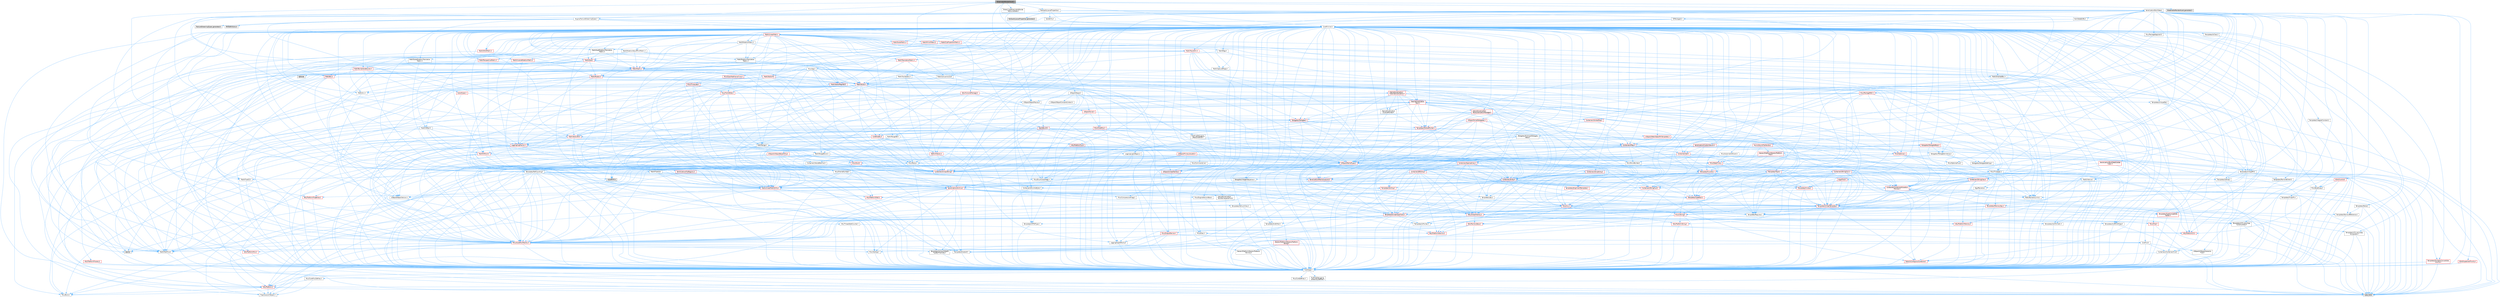digraph "StreamableRenderAsset.h"
{
 // INTERACTIVE_SVG=YES
 // LATEX_PDF_SIZE
  bgcolor="transparent";
  edge [fontname=Helvetica,fontsize=10,labelfontname=Helvetica,labelfontsize=10];
  node [fontname=Helvetica,fontsize=10,shape=box,height=0.2,width=0.4];
  Node1 [id="Node000001",label="StreamableRenderAsset.h",height=0.2,width=0.4,color="gray40", fillcolor="grey60", style="filled", fontcolor="black",tooltip=" "];
  Node1 -> Node2 [id="edge1_Node000001_Node000002",color="steelblue1",style="solid",tooltip=" "];
  Node2 [id="Node000002",label="CoreMinimal.h",height=0.2,width=0.4,color="grey40", fillcolor="white", style="filled",URL="$d7/d67/CoreMinimal_8h.html",tooltip=" "];
  Node2 -> Node3 [id="edge2_Node000002_Node000003",color="steelblue1",style="solid",tooltip=" "];
  Node3 [id="Node000003",label="CoreTypes.h",height=0.2,width=0.4,color="grey40", fillcolor="white", style="filled",URL="$dc/dec/CoreTypes_8h.html",tooltip=" "];
  Node3 -> Node4 [id="edge3_Node000003_Node000004",color="steelblue1",style="solid",tooltip=" "];
  Node4 [id="Node000004",label="HAL/Platform.h",height=0.2,width=0.4,color="red", fillcolor="#FFF0F0", style="filled",URL="$d9/dd0/Platform_8h.html",tooltip=" "];
  Node4 -> Node5 [id="edge4_Node000004_Node000005",color="steelblue1",style="solid",tooltip=" "];
  Node5 [id="Node000005",label="Misc/Build.h",height=0.2,width=0.4,color="grey40", fillcolor="white", style="filled",URL="$d3/dbb/Build_8h.html",tooltip=" "];
  Node4 -> Node7 [id="edge5_Node000004_Node000007",color="steelblue1",style="solid",tooltip=" "];
  Node7 [id="Node000007",label="type_traits",height=0.2,width=0.4,color="grey60", fillcolor="#E0E0E0", style="filled",tooltip=" "];
  Node4 -> Node8 [id="edge6_Node000004_Node000008",color="steelblue1",style="solid",tooltip=" "];
  Node8 [id="Node000008",label="PreprocessorHelpers.h",height=0.2,width=0.4,color="grey40", fillcolor="white", style="filled",URL="$db/ddb/PreprocessorHelpers_8h.html",tooltip=" "];
  Node3 -> Node14 [id="edge7_Node000003_Node000014",color="steelblue1",style="solid",tooltip=" "];
  Node14 [id="Node000014",label="ProfilingDebugging\l/UMemoryDefines.h",height=0.2,width=0.4,color="grey40", fillcolor="white", style="filled",URL="$d2/da2/UMemoryDefines_8h.html",tooltip=" "];
  Node3 -> Node15 [id="edge8_Node000003_Node000015",color="steelblue1",style="solid",tooltip=" "];
  Node15 [id="Node000015",label="Misc/CoreMiscDefines.h",height=0.2,width=0.4,color="grey40", fillcolor="white", style="filled",URL="$da/d38/CoreMiscDefines_8h.html",tooltip=" "];
  Node15 -> Node4 [id="edge9_Node000015_Node000004",color="steelblue1",style="solid",tooltip=" "];
  Node15 -> Node8 [id="edge10_Node000015_Node000008",color="steelblue1",style="solid",tooltip=" "];
  Node3 -> Node16 [id="edge11_Node000003_Node000016",color="steelblue1",style="solid",tooltip=" "];
  Node16 [id="Node000016",label="Misc/CoreDefines.h",height=0.2,width=0.4,color="grey40", fillcolor="white", style="filled",URL="$d3/dd2/CoreDefines_8h.html",tooltip=" "];
  Node2 -> Node17 [id="edge12_Node000002_Node000017",color="steelblue1",style="solid",tooltip=" "];
  Node17 [id="Node000017",label="CoreFwd.h",height=0.2,width=0.4,color="grey40", fillcolor="white", style="filled",URL="$d1/d1e/CoreFwd_8h.html",tooltip=" "];
  Node17 -> Node3 [id="edge13_Node000017_Node000003",color="steelblue1",style="solid",tooltip=" "];
  Node17 -> Node18 [id="edge14_Node000017_Node000018",color="steelblue1",style="solid",tooltip=" "];
  Node18 [id="Node000018",label="Containers/ContainersFwd.h",height=0.2,width=0.4,color="grey40", fillcolor="white", style="filled",URL="$d4/d0a/ContainersFwd_8h.html",tooltip=" "];
  Node18 -> Node4 [id="edge15_Node000018_Node000004",color="steelblue1",style="solid",tooltip=" "];
  Node18 -> Node3 [id="edge16_Node000018_Node000003",color="steelblue1",style="solid",tooltip=" "];
  Node18 -> Node19 [id="edge17_Node000018_Node000019",color="steelblue1",style="solid",tooltip=" "];
  Node19 [id="Node000019",label="Traits/IsContiguousContainer.h",height=0.2,width=0.4,color="red", fillcolor="#FFF0F0", style="filled",URL="$d5/d3c/IsContiguousContainer_8h.html",tooltip=" "];
  Node19 -> Node3 [id="edge18_Node000019_Node000003",color="steelblue1",style="solid",tooltip=" "];
  Node17 -> Node22 [id="edge19_Node000017_Node000022",color="steelblue1",style="solid",tooltip=" "];
  Node22 [id="Node000022",label="Math/MathFwd.h",height=0.2,width=0.4,color="grey40", fillcolor="white", style="filled",URL="$d2/d10/MathFwd_8h.html",tooltip=" "];
  Node22 -> Node4 [id="edge20_Node000022_Node000004",color="steelblue1",style="solid",tooltip=" "];
  Node17 -> Node23 [id="edge21_Node000017_Node000023",color="steelblue1",style="solid",tooltip=" "];
  Node23 [id="Node000023",label="UObject/UObjectHierarchy\lFwd.h",height=0.2,width=0.4,color="grey40", fillcolor="white", style="filled",URL="$d3/d13/UObjectHierarchyFwd_8h.html",tooltip=" "];
  Node2 -> Node23 [id="edge22_Node000002_Node000023",color="steelblue1",style="solid",tooltip=" "];
  Node2 -> Node18 [id="edge23_Node000002_Node000018",color="steelblue1",style="solid",tooltip=" "];
  Node2 -> Node24 [id="edge24_Node000002_Node000024",color="steelblue1",style="solid",tooltip=" "];
  Node24 [id="Node000024",label="Misc/VarArgs.h",height=0.2,width=0.4,color="grey40", fillcolor="white", style="filled",URL="$d5/d6f/VarArgs_8h.html",tooltip=" "];
  Node24 -> Node3 [id="edge25_Node000024_Node000003",color="steelblue1",style="solid",tooltip=" "];
  Node2 -> Node25 [id="edge26_Node000002_Node000025",color="steelblue1",style="solid",tooltip=" "];
  Node25 [id="Node000025",label="Logging/LogVerbosity.h",height=0.2,width=0.4,color="grey40", fillcolor="white", style="filled",URL="$d2/d8f/LogVerbosity_8h.html",tooltip=" "];
  Node25 -> Node3 [id="edge27_Node000025_Node000003",color="steelblue1",style="solid",tooltip=" "];
  Node2 -> Node26 [id="edge28_Node000002_Node000026",color="steelblue1",style="solid",tooltip=" "];
  Node26 [id="Node000026",label="Misc/OutputDevice.h",height=0.2,width=0.4,color="red", fillcolor="#FFF0F0", style="filled",URL="$d7/d32/OutputDevice_8h.html",tooltip=" "];
  Node26 -> Node17 [id="edge29_Node000026_Node000017",color="steelblue1",style="solid",tooltip=" "];
  Node26 -> Node3 [id="edge30_Node000026_Node000003",color="steelblue1",style="solid",tooltip=" "];
  Node26 -> Node25 [id="edge31_Node000026_Node000025",color="steelblue1",style="solid",tooltip=" "];
  Node26 -> Node24 [id="edge32_Node000026_Node000024",color="steelblue1",style="solid",tooltip=" "];
  Node26 -> Node27 [id="edge33_Node000026_Node000027",color="steelblue1",style="solid",tooltip=" "];
  Node27 [id="Node000027",label="Templates/IsArrayOrRefOf\lTypeByPredicate.h",height=0.2,width=0.4,color="grey40", fillcolor="white", style="filled",URL="$d6/da1/IsArrayOrRefOfTypeByPredicate_8h.html",tooltip=" "];
  Node27 -> Node3 [id="edge34_Node000027_Node000003",color="steelblue1",style="solid",tooltip=" "];
  Node2 -> Node32 [id="edge35_Node000002_Node000032",color="steelblue1",style="solid",tooltip=" "];
  Node32 [id="Node000032",label="HAL/PlatformCrt.h",height=0.2,width=0.4,color="red", fillcolor="#FFF0F0", style="filled",URL="$d8/d75/PlatformCrt_8h.html",tooltip=" "];
  Node2 -> Node42 [id="edge36_Node000002_Node000042",color="steelblue1",style="solid",tooltip=" "];
  Node42 [id="Node000042",label="HAL/PlatformMisc.h",height=0.2,width=0.4,color="red", fillcolor="#FFF0F0", style="filled",URL="$d0/df5/PlatformMisc_8h.html",tooltip=" "];
  Node42 -> Node3 [id="edge37_Node000042_Node000003",color="steelblue1",style="solid",tooltip=" "];
  Node2 -> Node61 [id="edge38_Node000002_Node000061",color="steelblue1",style="solid",tooltip=" "];
  Node61 [id="Node000061",label="Misc/AssertionMacros.h",height=0.2,width=0.4,color="red", fillcolor="#FFF0F0", style="filled",URL="$d0/dfa/AssertionMacros_8h.html",tooltip=" "];
  Node61 -> Node3 [id="edge39_Node000061_Node000003",color="steelblue1",style="solid",tooltip=" "];
  Node61 -> Node4 [id="edge40_Node000061_Node000004",color="steelblue1",style="solid",tooltip=" "];
  Node61 -> Node42 [id="edge41_Node000061_Node000042",color="steelblue1",style="solid",tooltip=" "];
  Node61 -> Node8 [id="edge42_Node000061_Node000008",color="steelblue1",style="solid",tooltip=" "];
  Node61 -> Node62 [id="edge43_Node000061_Node000062",color="steelblue1",style="solid",tooltip=" "];
  Node62 [id="Node000062",label="Templates/EnableIf.h",height=0.2,width=0.4,color="grey40", fillcolor="white", style="filled",URL="$d7/d60/EnableIf_8h.html",tooltip=" "];
  Node62 -> Node3 [id="edge44_Node000062_Node000003",color="steelblue1",style="solid",tooltip=" "];
  Node61 -> Node27 [id="edge45_Node000061_Node000027",color="steelblue1",style="solid",tooltip=" "];
  Node61 -> Node24 [id="edge46_Node000061_Node000024",color="steelblue1",style="solid",tooltip=" "];
  Node61 -> Node69 [id="edge47_Node000061_Node000069",color="steelblue1",style="solid",tooltip=" "];
  Node69 [id="Node000069",label="atomic",height=0.2,width=0.4,color="grey60", fillcolor="#E0E0E0", style="filled",tooltip=" "];
  Node2 -> Node70 [id="edge48_Node000002_Node000070",color="steelblue1",style="solid",tooltip=" "];
  Node70 [id="Node000070",label="Templates/IsPointer.h",height=0.2,width=0.4,color="grey40", fillcolor="white", style="filled",URL="$d7/d05/IsPointer_8h.html",tooltip=" "];
  Node70 -> Node3 [id="edge49_Node000070_Node000003",color="steelblue1",style="solid",tooltip=" "];
  Node2 -> Node71 [id="edge50_Node000002_Node000071",color="steelblue1",style="solid",tooltip=" "];
  Node71 [id="Node000071",label="HAL/PlatformMemory.h",height=0.2,width=0.4,color="red", fillcolor="#FFF0F0", style="filled",URL="$de/d68/PlatformMemory_8h.html",tooltip=" "];
  Node71 -> Node3 [id="edge51_Node000071_Node000003",color="steelblue1",style="solid",tooltip=" "];
  Node2 -> Node54 [id="edge52_Node000002_Node000054",color="steelblue1",style="solid",tooltip=" "];
  Node54 [id="Node000054",label="HAL/PlatformAtomics.h",height=0.2,width=0.4,color="red", fillcolor="#FFF0F0", style="filled",URL="$d3/d36/PlatformAtomics_8h.html",tooltip=" "];
  Node54 -> Node3 [id="edge53_Node000054_Node000003",color="steelblue1",style="solid",tooltip=" "];
  Node2 -> Node76 [id="edge54_Node000002_Node000076",color="steelblue1",style="solid",tooltip=" "];
  Node76 [id="Node000076",label="Misc/Exec.h",height=0.2,width=0.4,color="grey40", fillcolor="white", style="filled",URL="$de/ddb/Exec_8h.html",tooltip=" "];
  Node76 -> Node3 [id="edge55_Node000076_Node000003",color="steelblue1",style="solid",tooltip=" "];
  Node76 -> Node61 [id="edge56_Node000076_Node000061",color="steelblue1",style="solid",tooltip=" "];
  Node2 -> Node77 [id="edge57_Node000002_Node000077",color="steelblue1",style="solid",tooltip=" "];
  Node77 [id="Node000077",label="HAL/MemoryBase.h",height=0.2,width=0.4,color="red", fillcolor="#FFF0F0", style="filled",URL="$d6/d9f/MemoryBase_8h.html",tooltip=" "];
  Node77 -> Node3 [id="edge58_Node000077_Node000003",color="steelblue1",style="solid",tooltip=" "];
  Node77 -> Node54 [id="edge59_Node000077_Node000054",color="steelblue1",style="solid",tooltip=" "];
  Node77 -> Node32 [id="edge60_Node000077_Node000032",color="steelblue1",style="solid",tooltip=" "];
  Node77 -> Node76 [id="edge61_Node000077_Node000076",color="steelblue1",style="solid",tooltip=" "];
  Node77 -> Node26 [id="edge62_Node000077_Node000026",color="steelblue1",style="solid",tooltip=" "];
  Node2 -> Node87 [id="edge63_Node000002_Node000087",color="steelblue1",style="solid",tooltip=" "];
  Node87 [id="Node000087",label="HAL/UnrealMemory.h",height=0.2,width=0.4,color="red", fillcolor="#FFF0F0", style="filled",URL="$d9/d96/UnrealMemory_8h.html",tooltip=" "];
  Node87 -> Node3 [id="edge64_Node000087_Node000003",color="steelblue1",style="solid",tooltip=" "];
  Node87 -> Node77 [id="edge65_Node000087_Node000077",color="steelblue1",style="solid",tooltip=" "];
  Node87 -> Node71 [id="edge66_Node000087_Node000071",color="steelblue1",style="solid",tooltip=" "];
  Node87 -> Node70 [id="edge67_Node000087_Node000070",color="steelblue1",style="solid",tooltip=" "];
  Node2 -> Node89 [id="edge68_Node000002_Node000089",color="steelblue1",style="solid",tooltip=" "];
  Node89 [id="Node000089",label="Templates/IsArithmetic.h",height=0.2,width=0.4,color="grey40", fillcolor="white", style="filled",URL="$d2/d5d/IsArithmetic_8h.html",tooltip=" "];
  Node89 -> Node3 [id="edge69_Node000089_Node000003",color="steelblue1",style="solid",tooltip=" "];
  Node2 -> Node83 [id="edge70_Node000002_Node000083",color="steelblue1",style="solid",tooltip=" "];
  Node83 [id="Node000083",label="Templates/AndOrNot.h",height=0.2,width=0.4,color="grey40", fillcolor="white", style="filled",URL="$db/d0a/AndOrNot_8h.html",tooltip=" "];
  Node83 -> Node3 [id="edge71_Node000083_Node000003",color="steelblue1",style="solid",tooltip=" "];
  Node2 -> Node90 [id="edge72_Node000002_Node000090",color="steelblue1",style="solid",tooltip=" "];
  Node90 [id="Node000090",label="Templates/IsPODType.h",height=0.2,width=0.4,color="grey40", fillcolor="white", style="filled",URL="$d7/db1/IsPODType_8h.html",tooltip=" "];
  Node90 -> Node3 [id="edge73_Node000090_Node000003",color="steelblue1",style="solid",tooltip=" "];
  Node2 -> Node91 [id="edge74_Node000002_Node000091",color="steelblue1",style="solid",tooltip=" "];
  Node91 [id="Node000091",label="Templates/IsUECoreType.h",height=0.2,width=0.4,color="grey40", fillcolor="white", style="filled",URL="$d1/db8/IsUECoreType_8h.html",tooltip=" "];
  Node91 -> Node3 [id="edge75_Node000091_Node000003",color="steelblue1",style="solid",tooltip=" "];
  Node91 -> Node7 [id="edge76_Node000091_Node000007",color="steelblue1",style="solid",tooltip=" "];
  Node2 -> Node84 [id="edge77_Node000002_Node000084",color="steelblue1",style="solid",tooltip=" "];
  Node84 [id="Node000084",label="Templates/IsTriviallyCopy\lConstructible.h",height=0.2,width=0.4,color="grey40", fillcolor="white", style="filled",URL="$d3/d78/IsTriviallyCopyConstructible_8h.html",tooltip=" "];
  Node84 -> Node3 [id="edge78_Node000084_Node000003",color="steelblue1",style="solid",tooltip=" "];
  Node84 -> Node7 [id="edge79_Node000084_Node000007",color="steelblue1",style="solid",tooltip=" "];
  Node2 -> Node92 [id="edge80_Node000002_Node000092",color="steelblue1",style="solid",tooltip=" "];
  Node92 [id="Node000092",label="Templates/UnrealTypeTraits.h",height=0.2,width=0.4,color="red", fillcolor="#FFF0F0", style="filled",URL="$d2/d2d/UnrealTypeTraits_8h.html",tooltip=" "];
  Node92 -> Node3 [id="edge81_Node000092_Node000003",color="steelblue1",style="solid",tooltip=" "];
  Node92 -> Node70 [id="edge82_Node000092_Node000070",color="steelblue1",style="solid",tooltip=" "];
  Node92 -> Node61 [id="edge83_Node000092_Node000061",color="steelblue1",style="solid",tooltip=" "];
  Node92 -> Node83 [id="edge84_Node000092_Node000083",color="steelblue1",style="solid",tooltip=" "];
  Node92 -> Node62 [id="edge85_Node000092_Node000062",color="steelblue1",style="solid",tooltip=" "];
  Node92 -> Node89 [id="edge86_Node000092_Node000089",color="steelblue1",style="solid",tooltip=" "];
  Node92 -> Node90 [id="edge87_Node000092_Node000090",color="steelblue1",style="solid",tooltip=" "];
  Node92 -> Node91 [id="edge88_Node000092_Node000091",color="steelblue1",style="solid",tooltip=" "];
  Node92 -> Node84 [id="edge89_Node000092_Node000084",color="steelblue1",style="solid",tooltip=" "];
  Node2 -> Node62 [id="edge90_Node000002_Node000062",color="steelblue1",style="solid",tooltip=" "];
  Node2 -> Node94 [id="edge91_Node000002_Node000094",color="steelblue1",style="solid",tooltip=" "];
  Node94 [id="Node000094",label="Templates/RemoveReference.h",height=0.2,width=0.4,color="grey40", fillcolor="white", style="filled",URL="$da/dbe/RemoveReference_8h.html",tooltip=" "];
  Node94 -> Node3 [id="edge92_Node000094_Node000003",color="steelblue1",style="solid",tooltip=" "];
  Node2 -> Node95 [id="edge93_Node000002_Node000095",color="steelblue1",style="solid",tooltip=" "];
  Node95 [id="Node000095",label="Templates/IntegralConstant.h",height=0.2,width=0.4,color="grey40", fillcolor="white", style="filled",URL="$db/d1b/IntegralConstant_8h.html",tooltip=" "];
  Node95 -> Node3 [id="edge94_Node000095_Node000003",color="steelblue1",style="solid",tooltip=" "];
  Node2 -> Node96 [id="edge95_Node000002_Node000096",color="steelblue1",style="solid",tooltip=" "];
  Node96 [id="Node000096",label="Templates/IsClass.h",height=0.2,width=0.4,color="grey40", fillcolor="white", style="filled",URL="$db/dcb/IsClass_8h.html",tooltip=" "];
  Node96 -> Node3 [id="edge96_Node000096_Node000003",color="steelblue1",style="solid",tooltip=" "];
  Node2 -> Node97 [id="edge97_Node000002_Node000097",color="steelblue1",style="solid",tooltip=" "];
  Node97 [id="Node000097",label="Templates/TypeCompatible\lBytes.h",height=0.2,width=0.4,color="red", fillcolor="#FFF0F0", style="filled",URL="$df/d0a/TypeCompatibleBytes_8h.html",tooltip=" "];
  Node97 -> Node3 [id="edge98_Node000097_Node000003",color="steelblue1",style="solid",tooltip=" "];
  Node97 -> Node7 [id="edge99_Node000097_Node000007",color="steelblue1",style="solid",tooltip=" "];
  Node2 -> Node19 [id="edge100_Node000002_Node000019",color="steelblue1",style="solid",tooltip=" "];
  Node2 -> Node98 [id="edge101_Node000002_Node000098",color="steelblue1",style="solid",tooltip=" "];
  Node98 [id="Node000098",label="Templates/UnrealTemplate.h",height=0.2,width=0.4,color="red", fillcolor="#FFF0F0", style="filled",URL="$d4/d24/UnrealTemplate_8h.html",tooltip=" "];
  Node98 -> Node3 [id="edge102_Node000098_Node000003",color="steelblue1",style="solid",tooltip=" "];
  Node98 -> Node70 [id="edge103_Node000098_Node000070",color="steelblue1",style="solid",tooltip=" "];
  Node98 -> Node87 [id="edge104_Node000098_Node000087",color="steelblue1",style="solid",tooltip=" "];
  Node98 -> Node92 [id="edge105_Node000098_Node000092",color="steelblue1",style="solid",tooltip=" "];
  Node98 -> Node94 [id="edge106_Node000098_Node000094",color="steelblue1",style="solid",tooltip=" "];
  Node98 -> Node64 [id="edge107_Node000098_Node000064",color="steelblue1",style="solid",tooltip=" "];
  Node64 [id="Node000064",label="Templates/Requires.h",height=0.2,width=0.4,color="grey40", fillcolor="white", style="filled",URL="$dc/d96/Requires_8h.html",tooltip=" "];
  Node64 -> Node62 [id="edge108_Node000064_Node000062",color="steelblue1",style="solid",tooltip=" "];
  Node64 -> Node7 [id="edge109_Node000064_Node000007",color="steelblue1",style="solid",tooltip=" "];
  Node98 -> Node97 [id="edge110_Node000098_Node000097",color="steelblue1",style="solid",tooltip=" "];
  Node98 -> Node19 [id="edge111_Node000098_Node000019",color="steelblue1",style="solid",tooltip=" "];
  Node98 -> Node7 [id="edge112_Node000098_Node000007",color="steelblue1",style="solid",tooltip=" "];
  Node2 -> Node47 [id="edge113_Node000002_Node000047",color="steelblue1",style="solid",tooltip=" "];
  Node47 [id="Node000047",label="Math/NumericLimits.h",height=0.2,width=0.4,color="grey40", fillcolor="white", style="filled",URL="$df/d1b/NumericLimits_8h.html",tooltip=" "];
  Node47 -> Node3 [id="edge114_Node000047_Node000003",color="steelblue1",style="solid",tooltip=" "];
  Node2 -> Node102 [id="edge115_Node000002_Node000102",color="steelblue1",style="solid",tooltip=" "];
  Node102 [id="Node000102",label="HAL/PlatformMath.h",height=0.2,width=0.4,color="red", fillcolor="#FFF0F0", style="filled",URL="$dc/d53/PlatformMath_8h.html",tooltip=" "];
  Node102 -> Node3 [id="edge116_Node000102_Node000003",color="steelblue1",style="solid",tooltip=" "];
  Node2 -> Node85 [id="edge117_Node000002_Node000085",color="steelblue1",style="solid",tooltip=" "];
  Node85 [id="Node000085",label="Templates/IsTriviallyCopy\lAssignable.h",height=0.2,width=0.4,color="grey40", fillcolor="white", style="filled",URL="$d2/df2/IsTriviallyCopyAssignable_8h.html",tooltip=" "];
  Node85 -> Node3 [id="edge118_Node000085_Node000003",color="steelblue1",style="solid",tooltip=" "];
  Node85 -> Node7 [id="edge119_Node000085_Node000007",color="steelblue1",style="solid",tooltip=" "];
  Node2 -> Node110 [id="edge120_Node000002_Node000110",color="steelblue1",style="solid",tooltip=" "];
  Node110 [id="Node000110",label="Templates/MemoryOps.h",height=0.2,width=0.4,color="red", fillcolor="#FFF0F0", style="filled",URL="$db/dea/MemoryOps_8h.html",tooltip=" "];
  Node110 -> Node3 [id="edge121_Node000110_Node000003",color="steelblue1",style="solid",tooltip=" "];
  Node110 -> Node87 [id="edge122_Node000110_Node000087",color="steelblue1",style="solid",tooltip=" "];
  Node110 -> Node85 [id="edge123_Node000110_Node000085",color="steelblue1",style="solid",tooltip=" "];
  Node110 -> Node84 [id="edge124_Node000110_Node000084",color="steelblue1",style="solid",tooltip=" "];
  Node110 -> Node64 [id="edge125_Node000110_Node000064",color="steelblue1",style="solid",tooltip=" "];
  Node110 -> Node92 [id="edge126_Node000110_Node000092",color="steelblue1",style="solid",tooltip=" "];
  Node110 -> Node7 [id="edge127_Node000110_Node000007",color="steelblue1",style="solid",tooltip=" "];
  Node2 -> Node111 [id="edge128_Node000002_Node000111",color="steelblue1",style="solid",tooltip=" "];
  Node111 [id="Node000111",label="Containers/ContainerAllocation\lPolicies.h",height=0.2,width=0.4,color="red", fillcolor="#FFF0F0", style="filled",URL="$d7/dff/ContainerAllocationPolicies_8h.html",tooltip=" "];
  Node111 -> Node3 [id="edge129_Node000111_Node000003",color="steelblue1",style="solid",tooltip=" "];
  Node111 -> Node111 [id="edge130_Node000111_Node000111",color="steelblue1",style="solid",tooltip=" "];
  Node111 -> Node102 [id="edge131_Node000111_Node000102",color="steelblue1",style="solid",tooltip=" "];
  Node111 -> Node87 [id="edge132_Node000111_Node000087",color="steelblue1",style="solid",tooltip=" "];
  Node111 -> Node47 [id="edge133_Node000111_Node000047",color="steelblue1",style="solid",tooltip=" "];
  Node111 -> Node61 [id="edge134_Node000111_Node000061",color="steelblue1",style="solid",tooltip=" "];
  Node111 -> Node110 [id="edge135_Node000111_Node000110",color="steelblue1",style="solid",tooltip=" "];
  Node111 -> Node97 [id="edge136_Node000111_Node000097",color="steelblue1",style="solid",tooltip=" "];
  Node111 -> Node7 [id="edge137_Node000111_Node000007",color="steelblue1",style="solid",tooltip=" "];
  Node2 -> Node114 [id="edge138_Node000002_Node000114",color="steelblue1",style="solid",tooltip=" "];
  Node114 [id="Node000114",label="Templates/IsEnumClass.h",height=0.2,width=0.4,color="grey40", fillcolor="white", style="filled",URL="$d7/d15/IsEnumClass_8h.html",tooltip=" "];
  Node114 -> Node3 [id="edge139_Node000114_Node000003",color="steelblue1",style="solid",tooltip=" "];
  Node114 -> Node83 [id="edge140_Node000114_Node000083",color="steelblue1",style="solid",tooltip=" "];
  Node2 -> Node115 [id="edge141_Node000002_Node000115",color="steelblue1",style="solid",tooltip=" "];
  Node115 [id="Node000115",label="HAL/PlatformProperties.h",height=0.2,width=0.4,color="red", fillcolor="#FFF0F0", style="filled",URL="$d9/db0/PlatformProperties_8h.html",tooltip=" "];
  Node115 -> Node3 [id="edge142_Node000115_Node000003",color="steelblue1",style="solid",tooltip=" "];
  Node2 -> Node118 [id="edge143_Node000002_Node000118",color="steelblue1",style="solid",tooltip=" "];
  Node118 [id="Node000118",label="Misc/EngineVersionBase.h",height=0.2,width=0.4,color="grey40", fillcolor="white", style="filled",URL="$d5/d2b/EngineVersionBase_8h.html",tooltip=" "];
  Node118 -> Node3 [id="edge144_Node000118_Node000003",color="steelblue1",style="solid",tooltip=" "];
  Node2 -> Node119 [id="edge145_Node000002_Node000119",color="steelblue1",style="solid",tooltip=" "];
  Node119 [id="Node000119",label="Internationalization\l/TextNamespaceFwd.h",height=0.2,width=0.4,color="grey40", fillcolor="white", style="filled",URL="$d8/d97/TextNamespaceFwd_8h.html",tooltip=" "];
  Node119 -> Node3 [id="edge146_Node000119_Node000003",color="steelblue1",style="solid",tooltip=" "];
  Node2 -> Node120 [id="edge147_Node000002_Node000120",color="steelblue1",style="solid",tooltip=" "];
  Node120 [id="Node000120",label="Serialization/Archive.h",height=0.2,width=0.4,color="red", fillcolor="#FFF0F0", style="filled",URL="$d7/d3b/Archive_8h.html",tooltip=" "];
  Node120 -> Node17 [id="edge148_Node000120_Node000017",color="steelblue1",style="solid",tooltip=" "];
  Node120 -> Node3 [id="edge149_Node000120_Node000003",color="steelblue1",style="solid",tooltip=" "];
  Node120 -> Node115 [id="edge150_Node000120_Node000115",color="steelblue1",style="solid",tooltip=" "];
  Node120 -> Node119 [id="edge151_Node000120_Node000119",color="steelblue1",style="solid",tooltip=" "];
  Node120 -> Node22 [id="edge152_Node000120_Node000022",color="steelblue1",style="solid",tooltip=" "];
  Node120 -> Node61 [id="edge153_Node000120_Node000061",color="steelblue1",style="solid",tooltip=" "];
  Node120 -> Node5 [id="edge154_Node000120_Node000005",color="steelblue1",style="solid",tooltip=" "];
  Node120 -> Node48 [id="edge155_Node000120_Node000048",color="steelblue1",style="solid",tooltip=" "];
  Node48 [id="Node000048",label="Misc/CompressionFlags.h",height=0.2,width=0.4,color="grey40", fillcolor="white", style="filled",URL="$d9/d76/CompressionFlags_8h.html",tooltip=" "];
  Node120 -> Node118 [id="edge156_Node000120_Node000118",color="steelblue1",style="solid",tooltip=" "];
  Node120 -> Node24 [id="edge157_Node000120_Node000024",color="steelblue1",style="solid",tooltip=" "];
  Node120 -> Node62 [id="edge158_Node000120_Node000062",color="steelblue1",style="solid",tooltip=" "];
  Node120 -> Node27 [id="edge159_Node000120_Node000027",color="steelblue1",style="solid",tooltip=" "];
  Node120 -> Node114 [id="edge160_Node000120_Node000114",color="steelblue1",style="solid",tooltip=" "];
  Node120 -> Node98 [id="edge161_Node000120_Node000098",color="steelblue1",style="solid",tooltip=" "];
  Node120 -> Node123 [id="edge162_Node000120_Node000123",color="steelblue1",style="solid",tooltip=" "];
  Node123 [id="Node000123",label="UObject/ObjectVersion.h",height=0.2,width=0.4,color="grey40", fillcolor="white", style="filled",URL="$da/d63/ObjectVersion_8h.html",tooltip=" "];
  Node123 -> Node3 [id="edge163_Node000123_Node000003",color="steelblue1",style="solid",tooltip=" "];
  Node2 -> Node124 [id="edge164_Node000002_Node000124",color="steelblue1",style="solid",tooltip=" "];
  Node124 [id="Node000124",label="Templates/Less.h",height=0.2,width=0.4,color="grey40", fillcolor="white", style="filled",URL="$de/dc8/Less_8h.html",tooltip=" "];
  Node124 -> Node3 [id="edge165_Node000124_Node000003",color="steelblue1",style="solid",tooltip=" "];
  Node124 -> Node98 [id="edge166_Node000124_Node000098",color="steelblue1",style="solid",tooltip=" "];
  Node2 -> Node125 [id="edge167_Node000002_Node000125",color="steelblue1",style="solid",tooltip=" "];
  Node125 [id="Node000125",label="Templates/Sorting.h",height=0.2,width=0.4,color="red", fillcolor="#FFF0F0", style="filled",URL="$d3/d9e/Sorting_8h.html",tooltip=" "];
  Node125 -> Node3 [id="edge168_Node000125_Node000003",color="steelblue1",style="solid",tooltip=" "];
  Node125 -> Node102 [id="edge169_Node000125_Node000102",color="steelblue1",style="solid",tooltip=" "];
  Node125 -> Node124 [id="edge170_Node000125_Node000124",color="steelblue1",style="solid",tooltip=" "];
  Node2 -> Node136 [id="edge171_Node000002_Node000136",color="steelblue1",style="solid",tooltip=" "];
  Node136 [id="Node000136",label="Misc/Char.h",height=0.2,width=0.4,color="red", fillcolor="#FFF0F0", style="filled",URL="$d0/d58/Char_8h.html",tooltip=" "];
  Node136 -> Node3 [id="edge172_Node000136_Node000003",color="steelblue1",style="solid",tooltip=" "];
  Node136 -> Node7 [id="edge173_Node000136_Node000007",color="steelblue1",style="solid",tooltip=" "];
  Node2 -> Node139 [id="edge174_Node000002_Node000139",color="steelblue1",style="solid",tooltip=" "];
  Node139 [id="Node000139",label="GenericPlatform/GenericPlatform\lStricmp.h",height=0.2,width=0.4,color="grey40", fillcolor="white", style="filled",URL="$d2/d86/GenericPlatformStricmp_8h.html",tooltip=" "];
  Node139 -> Node3 [id="edge175_Node000139_Node000003",color="steelblue1",style="solid",tooltip=" "];
  Node2 -> Node140 [id="edge176_Node000002_Node000140",color="steelblue1",style="solid",tooltip=" "];
  Node140 [id="Node000140",label="GenericPlatform/GenericPlatform\lString.h",height=0.2,width=0.4,color="red", fillcolor="#FFF0F0", style="filled",URL="$dd/d20/GenericPlatformString_8h.html",tooltip=" "];
  Node140 -> Node3 [id="edge177_Node000140_Node000003",color="steelblue1",style="solid",tooltip=" "];
  Node140 -> Node139 [id="edge178_Node000140_Node000139",color="steelblue1",style="solid",tooltip=" "];
  Node140 -> Node62 [id="edge179_Node000140_Node000062",color="steelblue1",style="solid",tooltip=" "];
  Node140 -> Node7 [id="edge180_Node000140_Node000007",color="steelblue1",style="solid",tooltip=" "];
  Node2 -> Node73 [id="edge181_Node000002_Node000073",color="steelblue1",style="solid",tooltip=" "];
  Node73 [id="Node000073",label="HAL/PlatformString.h",height=0.2,width=0.4,color="red", fillcolor="#FFF0F0", style="filled",URL="$db/db5/PlatformString_8h.html",tooltip=" "];
  Node73 -> Node3 [id="edge182_Node000073_Node000003",color="steelblue1",style="solid",tooltip=" "];
  Node2 -> Node143 [id="edge183_Node000002_Node000143",color="steelblue1",style="solid",tooltip=" "];
  Node143 [id="Node000143",label="Misc/CString.h",height=0.2,width=0.4,color="red", fillcolor="#FFF0F0", style="filled",URL="$d2/d49/CString_8h.html",tooltip=" "];
  Node143 -> Node3 [id="edge184_Node000143_Node000003",color="steelblue1",style="solid",tooltip=" "];
  Node143 -> Node32 [id="edge185_Node000143_Node000032",color="steelblue1",style="solid",tooltip=" "];
  Node143 -> Node73 [id="edge186_Node000143_Node000073",color="steelblue1",style="solid",tooltip=" "];
  Node143 -> Node61 [id="edge187_Node000143_Node000061",color="steelblue1",style="solid",tooltip=" "];
  Node143 -> Node136 [id="edge188_Node000143_Node000136",color="steelblue1",style="solid",tooltip=" "];
  Node143 -> Node24 [id="edge189_Node000143_Node000024",color="steelblue1",style="solid",tooltip=" "];
  Node143 -> Node27 [id="edge190_Node000143_Node000027",color="steelblue1",style="solid",tooltip=" "];
  Node2 -> Node144 [id="edge191_Node000002_Node000144",color="steelblue1",style="solid",tooltip=" "];
  Node144 [id="Node000144",label="Misc/Crc.h",height=0.2,width=0.4,color="red", fillcolor="#FFF0F0", style="filled",URL="$d4/dd2/Crc_8h.html",tooltip=" "];
  Node144 -> Node3 [id="edge192_Node000144_Node000003",color="steelblue1",style="solid",tooltip=" "];
  Node144 -> Node73 [id="edge193_Node000144_Node000073",color="steelblue1",style="solid",tooltip=" "];
  Node144 -> Node61 [id="edge194_Node000144_Node000061",color="steelblue1",style="solid",tooltip=" "];
  Node144 -> Node143 [id="edge195_Node000144_Node000143",color="steelblue1",style="solid",tooltip=" "];
  Node144 -> Node136 [id="edge196_Node000144_Node000136",color="steelblue1",style="solid",tooltip=" "];
  Node144 -> Node92 [id="edge197_Node000144_Node000092",color="steelblue1",style="solid",tooltip=" "];
  Node2 -> Node135 [id="edge198_Node000002_Node000135",color="steelblue1",style="solid",tooltip=" "];
  Node135 [id="Node000135",label="Math/UnrealMathUtility.h",height=0.2,width=0.4,color="red", fillcolor="#FFF0F0", style="filled",URL="$db/db8/UnrealMathUtility_8h.html",tooltip=" "];
  Node135 -> Node3 [id="edge199_Node000135_Node000003",color="steelblue1",style="solid",tooltip=" "];
  Node135 -> Node61 [id="edge200_Node000135_Node000061",color="steelblue1",style="solid",tooltip=" "];
  Node135 -> Node102 [id="edge201_Node000135_Node000102",color="steelblue1",style="solid",tooltip=" "];
  Node135 -> Node22 [id="edge202_Node000135_Node000022",color="steelblue1",style="solid",tooltip=" "];
  Node135 -> Node64 [id="edge203_Node000135_Node000064",color="steelblue1",style="solid",tooltip=" "];
  Node2 -> Node145 [id="edge204_Node000002_Node000145",color="steelblue1",style="solid",tooltip=" "];
  Node145 [id="Node000145",label="Containers/UnrealString.h",height=0.2,width=0.4,color="red", fillcolor="#FFF0F0", style="filled",URL="$d5/dba/UnrealString_8h.html",tooltip=" "];
  Node2 -> Node149 [id="edge205_Node000002_Node000149",color="steelblue1",style="solid",tooltip=" "];
  Node149 [id="Node000149",label="Containers/Array.h",height=0.2,width=0.4,color="red", fillcolor="#FFF0F0", style="filled",URL="$df/dd0/Array_8h.html",tooltip=" "];
  Node149 -> Node3 [id="edge206_Node000149_Node000003",color="steelblue1",style="solid",tooltip=" "];
  Node149 -> Node61 [id="edge207_Node000149_Node000061",color="steelblue1",style="solid",tooltip=" "];
  Node149 -> Node87 [id="edge208_Node000149_Node000087",color="steelblue1",style="solid",tooltip=" "];
  Node149 -> Node92 [id="edge209_Node000149_Node000092",color="steelblue1",style="solid",tooltip=" "];
  Node149 -> Node98 [id="edge210_Node000149_Node000098",color="steelblue1",style="solid",tooltip=" "];
  Node149 -> Node111 [id="edge211_Node000149_Node000111",color="steelblue1",style="solid",tooltip=" "];
  Node149 -> Node120 [id="edge212_Node000149_Node000120",color="steelblue1",style="solid",tooltip=" "];
  Node149 -> Node128 [id="edge213_Node000149_Node000128",color="steelblue1",style="solid",tooltip=" "];
  Node128 [id="Node000128",label="Templates/Invoke.h",height=0.2,width=0.4,color="red", fillcolor="#FFF0F0", style="filled",URL="$d7/deb/Invoke_8h.html",tooltip=" "];
  Node128 -> Node3 [id="edge214_Node000128_Node000003",color="steelblue1",style="solid",tooltip=" "];
  Node128 -> Node98 [id="edge215_Node000128_Node000098",color="steelblue1",style="solid",tooltip=" "];
  Node128 -> Node7 [id="edge216_Node000128_Node000007",color="steelblue1",style="solid",tooltip=" "];
  Node149 -> Node124 [id="edge217_Node000149_Node000124",color="steelblue1",style="solid",tooltip=" "];
  Node149 -> Node64 [id="edge218_Node000149_Node000064",color="steelblue1",style="solid",tooltip=" "];
  Node149 -> Node125 [id="edge219_Node000149_Node000125",color="steelblue1",style="solid",tooltip=" "];
  Node149 -> Node172 [id="edge220_Node000149_Node000172",color="steelblue1",style="solid",tooltip=" "];
  Node172 [id="Node000172",label="Templates/AlignmentTemplates.h",height=0.2,width=0.4,color="red", fillcolor="#FFF0F0", style="filled",URL="$dd/d32/AlignmentTemplates_8h.html",tooltip=" "];
  Node172 -> Node3 [id="edge221_Node000172_Node000003",color="steelblue1",style="solid",tooltip=" "];
  Node172 -> Node70 [id="edge222_Node000172_Node000070",color="steelblue1",style="solid",tooltip=" "];
  Node149 -> Node7 [id="edge223_Node000149_Node000007",color="steelblue1",style="solid",tooltip=" "];
  Node2 -> Node173 [id="edge224_Node000002_Node000173",color="steelblue1",style="solid",tooltip=" "];
  Node173 [id="Node000173",label="Misc/FrameNumber.h",height=0.2,width=0.4,color="grey40", fillcolor="white", style="filled",URL="$dd/dbd/FrameNumber_8h.html",tooltip=" "];
  Node173 -> Node3 [id="edge225_Node000173_Node000003",color="steelblue1",style="solid",tooltip=" "];
  Node173 -> Node47 [id="edge226_Node000173_Node000047",color="steelblue1",style="solid",tooltip=" "];
  Node173 -> Node135 [id="edge227_Node000173_Node000135",color="steelblue1",style="solid",tooltip=" "];
  Node173 -> Node62 [id="edge228_Node000173_Node000062",color="steelblue1",style="solid",tooltip=" "];
  Node173 -> Node92 [id="edge229_Node000173_Node000092",color="steelblue1",style="solid",tooltip=" "];
  Node2 -> Node174 [id="edge230_Node000002_Node000174",color="steelblue1",style="solid",tooltip=" "];
  Node174 [id="Node000174",label="Misc/Timespan.h",height=0.2,width=0.4,color="grey40", fillcolor="white", style="filled",URL="$da/dd9/Timespan_8h.html",tooltip=" "];
  Node174 -> Node3 [id="edge231_Node000174_Node000003",color="steelblue1",style="solid",tooltip=" "];
  Node174 -> Node175 [id="edge232_Node000174_Node000175",color="steelblue1",style="solid",tooltip=" "];
  Node175 [id="Node000175",label="Math/Interval.h",height=0.2,width=0.4,color="grey40", fillcolor="white", style="filled",URL="$d1/d55/Interval_8h.html",tooltip=" "];
  Node175 -> Node3 [id="edge233_Node000175_Node000003",color="steelblue1",style="solid",tooltip=" "];
  Node175 -> Node89 [id="edge234_Node000175_Node000089",color="steelblue1",style="solid",tooltip=" "];
  Node175 -> Node92 [id="edge235_Node000175_Node000092",color="steelblue1",style="solid",tooltip=" "];
  Node175 -> Node47 [id="edge236_Node000175_Node000047",color="steelblue1",style="solid",tooltip=" "];
  Node175 -> Node135 [id="edge237_Node000175_Node000135",color="steelblue1",style="solid",tooltip=" "];
  Node174 -> Node135 [id="edge238_Node000174_Node000135",color="steelblue1",style="solid",tooltip=" "];
  Node174 -> Node61 [id="edge239_Node000174_Node000061",color="steelblue1",style="solid",tooltip=" "];
  Node2 -> Node176 [id="edge240_Node000002_Node000176",color="steelblue1",style="solid",tooltip=" "];
  Node176 [id="Node000176",label="Containers/StringConv.h",height=0.2,width=0.4,color="red", fillcolor="#FFF0F0", style="filled",URL="$d3/ddf/StringConv_8h.html",tooltip=" "];
  Node176 -> Node3 [id="edge241_Node000176_Node000003",color="steelblue1",style="solid",tooltip=" "];
  Node176 -> Node61 [id="edge242_Node000176_Node000061",color="steelblue1",style="solid",tooltip=" "];
  Node176 -> Node111 [id="edge243_Node000176_Node000111",color="steelblue1",style="solid",tooltip=" "];
  Node176 -> Node149 [id="edge244_Node000176_Node000149",color="steelblue1",style="solid",tooltip=" "];
  Node176 -> Node143 [id="edge245_Node000176_Node000143",color="steelblue1",style="solid",tooltip=" "];
  Node176 -> Node177 [id="edge246_Node000176_Node000177",color="steelblue1",style="solid",tooltip=" "];
  Node177 [id="Node000177",label="Templates/IsArray.h",height=0.2,width=0.4,color="grey40", fillcolor="white", style="filled",URL="$d8/d8d/IsArray_8h.html",tooltip=" "];
  Node177 -> Node3 [id="edge247_Node000177_Node000003",color="steelblue1",style="solid",tooltip=" "];
  Node176 -> Node98 [id="edge248_Node000176_Node000098",color="steelblue1",style="solid",tooltip=" "];
  Node176 -> Node92 [id="edge249_Node000176_Node000092",color="steelblue1",style="solid",tooltip=" "];
  Node176 -> Node19 [id="edge250_Node000176_Node000019",color="steelblue1",style="solid",tooltip=" "];
  Node176 -> Node7 [id="edge251_Node000176_Node000007",color="steelblue1",style="solid",tooltip=" "];
  Node2 -> Node178 [id="edge252_Node000002_Node000178",color="steelblue1",style="solid",tooltip=" "];
  Node178 [id="Node000178",label="UObject/UnrealNames.h",height=0.2,width=0.4,color="red", fillcolor="#FFF0F0", style="filled",URL="$d8/db1/UnrealNames_8h.html",tooltip=" "];
  Node178 -> Node3 [id="edge253_Node000178_Node000003",color="steelblue1",style="solid",tooltip=" "];
  Node2 -> Node180 [id="edge254_Node000002_Node000180",color="steelblue1",style="solid",tooltip=" "];
  Node180 [id="Node000180",label="UObject/NameTypes.h",height=0.2,width=0.4,color="red", fillcolor="#FFF0F0", style="filled",URL="$d6/d35/NameTypes_8h.html",tooltip=" "];
  Node180 -> Node3 [id="edge255_Node000180_Node000003",color="steelblue1",style="solid",tooltip=" "];
  Node180 -> Node61 [id="edge256_Node000180_Node000061",color="steelblue1",style="solid",tooltip=" "];
  Node180 -> Node87 [id="edge257_Node000180_Node000087",color="steelblue1",style="solid",tooltip=" "];
  Node180 -> Node92 [id="edge258_Node000180_Node000092",color="steelblue1",style="solid",tooltip=" "];
  Node180 -> Node98 [id="edge259_Node000180_Node000098",color="steelblue1",style="solid",tooltip=" "];
  Node180 -> Node145 [id="edge260_Node000180_Node000145",color="steelblue1",style="solid",tooltip=" "];
  Node180 -> Node176 [id="edge261_Node000180_Node000176",color="steelblue1",style="solid",tooltip=" "];
  Node180 -> Node44 [id="edge262_Node000180_Node000044",color="steelblue1",style="solid",tooltip=" "];
  Node44 [id="Node000044",label="Containers/StringFwd.h",height=0.2,width=0.4,color="red", fillcolor="#FFF0F0", style="filled",URL="$df/d37/StringFwd_8h.html",tooltip=" "];
  Node44 -> Node3 [id="edge263_Node000044_Node000003",color="steelblue1",style="solid",tooltip=" "];
  Node44 -> Node19 [id="edge264_Node000044_Node000019",color="steelblue1",style="solid",tooltip=" "];
  Node180 -> Node178 [id="edge265_Node000180_Node000178",color="steelblue1",style="solid",tooltip=" "];
  Node180 -> Node157 [id="edge266_Node000180_Node000157",color="steelblue1",style="solid",tooltip=" "];
  Node157 [id="Node000157",label="Serialization/MemoryLayout.h",height=0.2,width=0.4,color="red", fillcolor="#FFF0F0", style="filled",URL="$d7/d66/MemoryLayout_8h.html",tooltip=" "];
  Node157 -> Node160 [id="edge267_Node000157_Node000160",color="steelblue1",style="solid",tooltip=" "];
  Node160 [id="Node000160",label="Containers/EnumAsByte.h",height=0.2,width=0.4,color="grey40", fillcolor="white", style="filled",URL="$d6/d9a/EnumAsByte_8h.html",tooltip=" "];
  Node160 -> Node3 [id="edge268_Node000160_Node000003",color="steelblue1",style="solid",tooltip=" "];
  Node160 -> Node90 [id="edge269_Node000160_Node000090",color="steelblue1",style="solid",tooltip=" "];
  Node160 -> Node161 [id="edge270_Node000160_Node000161",color="steelblue1",style="solid",tooltip=" "];
  Node161 [id="Node000161",label="Templates/TypeHash.h",height=0.2,width=0.4,color="red", fillcolor="#FFF0F0", style="filled",URL="$d1/d62/TypeHash_8h.html",tooltip=" "];
  Node161 -> Node3 [id="edge271_Node000161_Node000003",color="steelblue1",style="solid",tooltip=" "];
  Node161 -> Node64 [id="edge272_Node000161_Node000064",color="steelblue1",style="solid",tooltip=" "];
  Node161 -> Node144 [id="edge273_Node000161_Node000144",color="steelblue1",style="solid",tooltip=" "];
  Node161 -> Node7 [id="edge274_Node000161_Node000007",color="steelblue1",style="solid",tooltip=" "];
  Node157 -> Node44 [id="edge275_Node000157_Node000044",color="steelblue1",style="solid",tooltip=" "];
  Node157 -> Node87 [id="edge276_Node000157_Node000087",color="steelblue1",style="solid",tooltip=" "];
  Node157 -> Node62 [id="edge277_Node000157_Node000062",color="steelblue1",style="solid",tooltip=" "];
  Node157 -> Node98 [id="edge278_Node000157_Node000098",color="steelblue1",style="solid",tooltip=" "];
  Node2 -> Node188 [id="edge279_Node000002_Node000188",color="steelblue1",style="solid",tooltip=" "];
  Node188 [id="Node000188",label="Misc/Parse.h",height=0.2,width=0.4,color="grey40", fillcolor="white", style="filled",URL="$dc/d71/Parse_8h.html",tooltip=" "];
  Node188 -> Node44 [id="edge280_Node000188_Node000044",color="steelblue1",style="solid",tooltip=" "];
  Node188 -> Node145 [id="edge281_Node000188_Node000145",color="steelblue1",style="solid",tooltip=" "];
  Node188 -> Node3 [id="edge282_Node000188_Node000003",color="steelblue1",style="solid",tooltip=" "];
  Node188 -> Node32 [id="edge283_Node000188_Node000032",color="steelblue1",style="solid",tooltip=" "];
  Node188 -> Node5 [id="edge284_Node000188_Node000005",color="steelblue1",style="solid",tooltip=" "];
  Node188 -> Node49 [id="edge285_Node000188_Node000049",color="steelblue1",style="solid",tooltip=" "];
  Node49 [id="Node000049",label="Misc/EnumClassFlags.h",height=0.2,width=0.4,color="grey40", fillcolor="white", style="filled",URL="$d8/de7/EnumClassFlags_8h.html",tooltip=" "];
  Node188 -> Node189 [id="edge286_Node000188_Node000189",color="steelblue1",style="solid",tooltip=" "];
  Node189 [id="Node000189",label="Templates/Function.h",height=0.2,width=0.4,color="red", fillcolor="#FFF0F0", style="filled",URL="$df/df5/Function_8h.html",tooltip=" "];
  Node189 -> Node3 [id="edge287_Node000189_Node000003",color="steelblue1",style="solid",tooltip=" "];
  Node189 -> Node61 [id="edge288_Node000189_Node000061",color="steelblue1",style="solid",tooltip=" "];
  Node189 -> Node87 [id="edge289_Node000189_Node000087",color="steelblue1",style="solid",tooltip=" "];
  Node189 -> Node92 [id="edge290_Node000189_Node000092",color="steelblue1",style="solid",tooltip=" "];
  Node189 -> Node128 [id="edge291_Node000189_Node000128",color="steelblue1",style="solid",tooltip=" "];
  Node189 -> Node98 [id="edge292_Node000189_Node000098",color="steelblue1",style="solid",tooltip=" "];
  Node189 -> Node64 [id="edge293_Node000189_Node000064",color="steelblue1",style="solid",tooltip=" "];
  Node189 -> Node135 [id="edge294_Node000189_Node000135",color="steelblue1",style="solid",tooltip=" "];
  Node189 -> Node7 [id="edge295_Node000189_Node000007",color="steelblue1",style="solid",tooltip=" "];
  Node2 -> Node172 [id="edge296_Node000002_Node000172",color="steelblue1",style="solid",tooltip=" "];
  Node2 -> Node191 [id="edge297_Node000002_Node000191",color="steelblue1",style="solid",tooltip=" "];
  Node191 [id="Node000191",label="Misc/StructBuilder.h",height=0.2,width=0.4,color="grey40", fillcolor="white", style="filled",URL="$d9/db3/StructBuilder_8h.html",tooltip=" "];
  Node191 -> Node3 [id="edge298_Node000191_Node000003",color="steelblue1",style="solid",tooltip=" "];
  Node191 -> Node135 [id="edge299_Node000191_Node000135",color="steelblue1",style="solid",tooltip=" "];
  Node191 -> Node172 [id="edge300_Node000191_Node000172",color="steelblue1",style="solid",tooltip=" "];
  Node2 -> Node104 [id="edge301_Node000002_Node000104",color="steelblue1",style="solid",tooltip=" "];
  Node104 [id="Node000104",label="Templates/Decay.h",height=0.2,width=0.4,color="grey40", fillcolor="white", style="filled",URL="$dd/d0f/Decay_8h.html",tooltip=" "];
  Node104 -> Node3 [id="edge302_Node000104_Node000003",color="steelblue1",style="solid",tooltip=" "];
  Node104 -> Node94 [id="edge303_Node000104_Node000094",color="steelblue1",style="solid",tooltip=" "];
  Node104 -> Node7 [id="edge304_Node000104_Node000007",color="steelblue1",style="solid",tooltip=" "];
  Node2 -> Node192 [id="edge305_Node000002_Node000192",color="steelblue1",style="solid",tooltip=" "];
  Node192 [id="Node000192",label="Templates/PointerIsConvertible\lFromTo.h",height=0.2,width=0.4,color="red", fillcolor="#FFF0F0", style="filled",URL="$d6/d65/PointerIsConvertibleFromTo_8h.html",tooltip=" "];
  Node192 -> Node3 [id="edge306_Node000192_Node000003",color="steelblue1",style="solid",tooltip=" "];
  Node192 -> Node7 [id="edge307_Node000192_Node000007",color="steelblue1",style="solid",tooltip=" "];
  Node2 -> Node128 [id="edge308_Node000002_Node000128",color="steelblue1",style="solid",tooltip=" "];
  Node2 -> Node189 [id="edge309_Node000002_Node000189",color="steelblue1",style="solid",tooltip=" "];
  Node2 -> Node161 [id="edge310_Node000002_Node000161",color="steelblue1",style="solid",tooltip=" "];
  Node2 -> Node193 [id="edge311_Node000002_Node000193",color="steelblue1",style="solid",tooltip=" "];
  Node193 [id="Node000193",label="Containers/ScriptArray.h",height=0.2,width=0.4,color="red", fillcolor="#FFF0F0", style="filled",URL="$dc/daf/ScriptArray_8h.html",tooltip=" "];
  Node193 -> Node3 [id="edge312_Node000193_Node000003",color="steelblue1",style="solid",tooltip=" "];
  Node193 -> Node61 [id="edge313_Node000193_Node000061",color="steelblue1",style="solid",tooltip=" "];
  Node193 -> Node87 [id="edge314_Node000193_Node000087",color="steelblue1",style="solid",tooltip=" "];
  Node193 -> Node111 [id="edge315_Node000193_Node000111",color="steelblue1",style="solid",tooltip=" "];
  Node193 -> Node149 [id="edge316_Node000193_Node000149",color="steelblue1",style="solid",tooltip=" "];
  Node2 -> Node194 [id="edge317_Node000002_Node000194",color="steelblue1",style="solid",tooltip=" "];
  Node194 [id="Node000194",label="Containers/BitArray.h",height=0.2,width=0.4,color="red", fillcolor="#FFF0F0", style="filled",URL="$d1/de4/BitArray_8h.html",tooltip=" "];
  Node194 -> Node111 [id="edge318_Node000194_Node000111",color="steelblue1",style="solid",tooltip=" "];
  Node194 -> Node3 [id="edge319_Node000194_Node000003",color="steelblue1",style="solid",tooltip=" "];
  Node194 -> Node54 [id="edge320_Node000194_Node000054",color="steelblue1",style="solid",tooltip=" "];
  Node194 -> Node87 [id="edge321_Node000194_Node000087",color="steelblue1",style="solid",tooltip=" "];
  Node194 -> Node135 [id="edge322_Node000194_Node000135",color="steelblue1",style="solid",tooltip=" "];
  Node194 -> Node61 [id="edge323_Node000194_Node000061",color="steelblue1",style="solid",tooltip=" "];
  Node194 -> Node49 [id="edge324_Node000194_Node000049",color="steelblue1",style="solid",tooltip=" "];
  Node194 -> Node120 [id="edge325_Node000194_Node000120",color="steelblue1",style="solid",tooltip=" "];
  Node194 -> Node157 [id="edge326_Node000194_Node000157",color="steelblue1",style="solid",tooltip=" "];
  Node194 -> Node62 [id="edge327_Node000194_Node000062",color="steelblue1",style="solid",tooltip=" "];
  Node194 -> Node128 [id="edge328_Node000194_Node000128",color="steelblue1",style="solid",tooltip=" "];
  Node194 -> Node98 [id="edge329_Node000194_Node000098",color="steelblue1",style="solid",tooltip=" "];
  Node194 -> Node92 [id="edge330_Node000194_Node000092",color="steelblue1",style="solid",tooltip=" "];
  Node2 -> Node195 [id="edge331_Node000002_Node000195",color="steelblue1",style="solid",tooltip=" "];
  Node195 [id="Node000195",label="Containers/SparseArray.h",height=0.2,width=0.4,color="red", fillcolor="#FFF0F0", style="filled",URL="$d5/dbf/SparseArray_8h.html",tooltip=" "];
  Node195 -> Node3 [id="edge332_Node000195_Node000003",color="steelblue1",style="solid",tooltip=" "];
  Node195 -> Node61 [id="edge333_Node000195_Node000061",color="steelblue1",style="solid",tooltip=" "];
  Node195 -> Node87 [id="edge334_Node000195_Node000087",color="steelblue1",style="solid",tooltip=" "];
  Node195 -> Node92 [id="edge335_Node000195_Node000092",color="steelblue1",style="solid",tooltip=" "];
  Node195 -> Node98 [id="edge336_Node000195_Node000098",color="steelblue1",style="solid",tooltip=" "];
  Node195 -> Node111 [id="edge337_Node000195_Node000111",color="steelblue1",style="solid",tooltip=" "];
  Node195 -> Node124 [id="edge338_Node000195_Node000124",color="steelblue1",style="solid",tooltip=" "];
  Node195 -> Node149 [id="edge339_Node000195_Node000149",color="steelblue1",style="solid",tooltip=" "];
  Node195 -> Node135 [id="edge340_Node000195_Node000135",color="steelblue1",style="solid",tooltip=" "];
  Node195 -> Node193 [id="edge341_Node000195_Node000193",color="steelblue1",style="solid",tooltip=" "];
  Node195 -> Node194 [id="edge342_Node000195_Node000194",color="steelblue1",style="solid",tooltip=" "];
  Node195 -> Node145 [id="edge343_Node000195_Node000145",color="steelblue1",style="solid",tooltip=" "];
  Node2 -> Node211 [id="edge344_Node000002_Node000211",color="steelblue1",style="solid",tooltip=" "];
  Node211 [id="Node000211",label="Containers/Set.h",height=0.2,width=0.4,color="red", fillcolor="#FFF0F0", style="filled",URL="$d4/d45/Set_8h.html",tooltip=" "];
  Node211 -> Node111 [id="edge345_Node000211_Node000111",color="steelblue1",style="solid",tooltip=" "];
  Node211 -> Node195 [id="edge346_Node000211_Node000195",color="steelblue1",style="solid",tooltip=" "];
  Node211 -> Node18 [id="edge347_Node000211_Node000018",color="steelblue1",style="solid",tooltip=" "];
  Node211 -> Node135 [id="edge348_Node000211_Node000135",color="steelblue1",style="solid",tooltip=" "];
  Node211 -> Node61 [id="edge349_Node000211_Node000061",color="steelblue1",style="solid",tooltip=" "];
  Node211 -> Node191 [id="edge350_Node000211_Node000191",color="steelblue1",style="solid",tooltip=" "];
  Node211 -> Node189 [id="edge351_Node000211_Node000189",color="steelblue1",style="solid",tooltip=" "];
  Node211 -> Node125 [id="edge352_Node000211_Node000125",color="steelblue1",style="solid",tooltip=" "];
  Node211 -> Node161 [id="edge353_Node000211_Node000161",color="steelblue1",style="solid",tooltip=" "];
  Node211 -> Node98 [id="edge354_Node000211_Node000098",color="steelblue1",style="solid",tooltip=" "];
  Node211 -> Node7 [id="edge355_Node000211_Node000007",color="steelblue1",style="solid",tooltip=" "];
  Node2 -> Node214 [id="edge356_Node000002_Node000214",color="steelblue1",style="solid",tooltip=" "];
  Node214 [id="Node000214",label="Algo/Reverse.h",height=0.2,width=0.4,color="grey40", fillcolor="white", style="filled",URL="$d5/d93/Reverse_8h.html",tooltip=" "];
  Node214 -> Node3 [id="edge357_Node000214_Node000003",color="steelblue1",style="solid",tooltip=" "];
  Node214 -> Node98 [id="edge358_Node000214_Node000098",color="steelblue1",style="solid",tooltip=" "];
  Node2 -> Node215 [id="edge359_Node000002_Node000215",color="steelblue1",style="solid",tooltip=" "];
  Node215 [id="Node000215",label="Containers/Map.h",height=0.2,width=0.4,color="red", fillcolor="#FFF0F0", style="filled",URL="$df/d79/Map_8h.html",tooltip=" "];
  Node215 -> Node3 [id="edge360_Node000215_Node000003",color="steelblue1",style="solid",tooltip=" "];
  Node215 -> Node214 [id="edge361_Node000215_Node000214",color="steelblue1",style="solid",tooltip=" "];
  Node215 -> Node211 [id="edge362_Node000215_Node000211",color="steelblue1",style="solid",tooltip=" "];
  Node215 -> Node145 [id="edge363_Node000215_Node000145",color="steelblue1",style="solid",tooltip=" "];
  Node215 -> Node61 [id="edge364_Node000215_Node000061",color="steelblue1",style="solid",tooltip=" "];
  Node215 -> Node191 [id="edge365_Node000215_Node000191",color="steelblue1",style="solid",tooltip=" "];
  Node215 -> Node189 [id="edge366_Node000215_Node000189",color="steelblue1",style="solid",tooltip=" "];
  Node215 -> Node125 [id="edge367_Node000215_Node000125",color="steelblue1",style="solid",tooltip=" "];
  Node215 -> Node216 [id="edge368_Node000215_Node000216",color="steelblue1",style="solid",tooltip=" "];
  Node216 [id="Node000216",label="Templates/Tuple.h",height=0.2,width=0.4,color="red", fillcolor="#FFF0F0", style="filled",URL="$d2/d4f/Tuple_8h.html",tooltip=" "];
  Node216 -> Node3 [id="edge369_Node000216_Node000003",color="steelblue1",style="solid",tooltip=" "];
  Node216 -> Node98 [id="edge370_Node000216_Node000098",color="steelblue1",style="solid",tooltip=" "];
  Node216 -> Node217 [id="edge371_Node000216_Node000217",color="steelblue1",style="solid",tooltip=" "];
  Node217 [id="Node000217",label="Delegates/IntegerSequence.h",height=0.2,width=0.4,color="grey40", fillcolor="white", style="filled",URL="$d2/dcc/IntegerSequence_8h.html",tooltip=" "];
  Node217 -> Node3 [id="edge372_Node000217_Node000003",color="steelblue1",style="solid",tooltip=" "];
  Node216 -> Node128 [id="edge373_Node000216_Node000128",color="steelblue1",style="solid",tooltip=" "];
  Node216 -> Node157 [id="edge374_Node000216_Node000157",color="steelblue1",style="solid",tooltip=" "];
  Node216 -> Node64 [id="edge375_Node000216_Node000064",color="steelblue1",style="solid",tooltip=" "];
  Node216 -> Node161 [id="edge376_Node000216_Node000161",color="steelblue1",style="solid",tooltip=" "];
  Node216 -> Node7 [id="edge377_Node000216_Node000007",color="steelblue1",style="solid",tooltip=" "];
  Node215 -> Node98 [id="edge378_Node000215_Node000098",color="steelblue1",style="solid",tooltip=" "];
  Node215 -> Node92 [id="edge379_Node000215_Node000092",color="steelblue1",style="solid",tooltip=" "];
  Node215 -> Node7 [id="edge380_Node000215_Node000007",color="steelblue1",style="solid",tooltip=" "];
  Node2 -> Node219 [id="edge381_Node000002_Node000219",color="steelblue1",style="solid",tooltip=" "];
  Node219 [id="Node000219",label="Math/IntPoint.h",height=0.2,width=0.4,color="red", fillcolor="#FFF0F0", style="filled",URL="$d3/df7/IntPoint_8h.html",tooltip=" "];
  Node219 -> Node3 [id="edge382_Node000219_Node000003",color="steelblue1",style="solid",tooltip=" "];
  Node219 -> Node61 [id="edge383_Node000219_Node000061",color="steelblue1",style="solid",tooltip=" "];
  Node219 -> Node188 [id="edge384_Node000219_Node000188",color="steelblue1",style="solid",tooltip=" "];
  Node219 -> Node22 [id="edge385_Node000219_Node000022",color="steelblue1",style="solid",tooltip=" "];
  Node219 -> Node135 [id="edge386_Node000219_Node000135",color="steelblue1",style="solid",tooltip=" "];
  Node219 -> Node145 [id="edge387_Node000219_Node000145",color="steelblue1",style="solid",tooltip=" "];
  Node219 -> Node161 [id="edge388_Node000219_Node000161",color="steelblue1",style="solid",tooltip=" "];
  Node2 -> Node221 [id="edge389_Node000002_Node000221",color="steelblue1",style="solid",tooltip=" "];
  Node221 [id="Node000221",label="Math/IntVector.h",height=0.2,width=0.4,color="red", fillcolor="#FFF0F0", style="filled",URL="$d7/d44/IntVector_8h.html",tooltip=" "];
  Node221 -> Node3 [id="edge390_Node000221_Node000003",color="steelblue1",style="solid",tooltip=" "];
  Node221 -> Node144 [id="edge391_Node000221_Node000144",color="steelblue1",style="solid",tooltip=" "];
  Node221 -> Node188 [id="edge392_Node000221_Node000188",color="steelblue1",style="solid",tooltip=" "];
  Node221 -> Node22 [id="edge393_Node000221_Node000022",color="steelblue1",style="solid",tooltip=" "];
  Node221 -> Node135 [id="edge394_Node000221_Node000135",color="steelblue1",style="solid",tooltip=" "];
  Node221 -> Node145 [id="edge395_Node000221_Node000145",color="steelblue1",style="solid",tooltip=" "];
  Node2 -> Node222 [id="edge396_Node000002_Node000222",color="steelblue1",style="solid",tooltip=" "];
  Node222 [id="Node000222",label="Logging/LogCategory.h",height=0.2,width=0.4,color="grey40", fillcolor="white", style="filled",URL="$d9/d36/LogCategory_8h.html",tooltip=" "];
  Node222 -> Node3 [id="edge397_Node000222_Node000003",color="steelblue1",style="solid",tooltip=" "];
  Node222 -> Node25 [id="edge398_Node000222_Node000025",color="steelblue1",style="solid",tooltip=" "];
  Node222 -> Node180 [id="edge399_Node000222_Node000180",color="steelblue1",style="solid",tooltip=" "];
  Node2 -> Node223 [id="edge400_Node000002_Node000223",color="steelblue1",style="solid",tooltip=" "];
  Node223 [id="Node000223",label="Logging/LogMacros.h",height=0.2,width=0.4,color="red", fillcolor="#FFF0F0", style="filled",URL="$d0/d16/LogMacros_8h.html",tooltip=" "];
  Node223 -> Node145 [id="edge401_Node000223_Node000145",color="steelblue1",style="solid",tooltip=" "];
  Node223 -> Node3 [id="edge402_Node000223_Node000003",color="steelblue1",style="solid",tooltip=" "];
  Node223 -> Node8 [id="edge403_Node000223_Node000008",color="steelblue1",style="solid",tooltip=" "];
  Node223 -> Node222 [id="edge404_Node000223_Node000222",color="steelblue1",style="solid",tooltip=" "];
  Node223 -> Node25 [id="edge405_Node000223_Node000025",color="steelblue1",style="solid",tooltip=" "];
  Node223 -> Node61 [id="edge406_Node000223_Node000061",color="steelblue1",style="solid",tooltip=" "];
  Node223 -> Node5 [id="edge407_Node000223_Node000005",color="steelblue1",style="solid",tooltip=" "];
  Node223 -> Node24 [id="edge408_Node000223_Node000024",color="steelblue1",style="solid",tooltip=" "];
  Node223 -> Node62 [id="edge409_Node000223_Node000062",color="steelblue1",style="solid",tooltip=" "];
  Node223 -> Node27 [id="edge410_Node000223_Node000027",color="steelblue1",style="solid",tooltip=" "];
  Node223 -> Node7 [id="edge411_Node000223_Node000007",color="steelblue1",style="solid",tooltip=" "];
  Node2 -> Node226 [id="edge412_Node000002_Node000226",color="steelblue1",style="solid",tooltip=" "];
  Node226 [id="Node000226",label="Math/Vector2D.h",height=0.2,width=0.4,color="red", fillcolor="#FFF0F0", style="filled",URL="$d3/db0/Vector2D_8h.html",tooltip=" "];
  Node226 -> Node3 [id="edge413_Node000226_Node000003",color="steelblue1",style="solid",tooltip=" "];
  Node226 -> Node22 [id="edge414_Node000226_Node000022",color="steelblue1",style="solid",tooltip=" "];
  Node226 -> Node61 [id="edge415_Node000226_Node000061",color="steelblue1",style="solid",tooltip=" "];
  Node226 -> Node144 [id="edge416_Node000226_Node000144",color="steelblue1",style="solid",tooltip=" "];
  Node226 -> Node135 [id="edge417_Node000226_Node000135",color="steelblue1",style="solid",tooltip=" "];
  Node226 -> Node145 [id="edge418_Node000226_Node000145",color="steelblue1",style="solid",tooltip=" "];
  Node226 -> Node188 [id="edge419_Node000226_Node000188",color="steelblue1",style="solid",tooltip=" "];
  Node226 -> Node219 [id="edge420_Node000226_Node000219",color="steelblue1",style="solid",tooltip=" "];
  Node226 -> Node223 [id="edge421_Node000226_Node000223",color="steelblue1",style="solid",tooltip=" "];
  Node226 -> Node7 [id="edge422_Node000226_Node000007",color="steelblue1",style="solid",tooltip=" "];
  Node2 -> Node230 [id="edge423_Node000002_Node000230",color="steelblue1",style="solid",tooltip=" "];
  Node230 [id="Node000230",label="Math/IntRect.h",height=0.2,width=0.4,color="grey40", fillcolor="white", style="filled",URL="$d7/d53/IntRect_8h.html",tooltip=" "];
  Node230 -> Node3 [id="edge424_Node000230_Node000003",color="steelblue1",style="solid",tooltip=" "];
  Node230 -> Node22 [id="edge425_Node000230_Node000022",color="steelblue1",style="solid",tooltip=" "];
  Node230 -> Node135 [id="edge426_Node000230_Node000135",color="steelblue1",style="solid",tooltip=" "];
  Node230 -> Node145 [id="edge427_Node000230_Node000145",color="steelblue1",style="solid",tooltip=" "];
  Node230 -> Node219 [id="edge428_Node000230_Node000219",color="steelblue1",style="solid",tooltip=" "];
  Node230 -> Node226 [id="edge429_Node000230_Node000226",color="steelblue1",style="solid",tooltip=" "];
  Node2 -> Node231 [id="edge430_Node000002_Node000231",color="steelblue1",style="solid",tooltip=" "];
  Node231 [id="Node000231",label="Misc/ByteSwap.h",height=0.2,width=0.4,color="grey40", fillcolor="white", style="filled",URL="$dc/dd7/ByteSwap_8h.html",tooltip=" "];
  Node231 -> Node3 [id="edge431_Node000231_Node000003",color="steelblue1",style="solid",tooltip=" "];
  Node231 -> Node32 [id="edge432_Node000231_Node000032",color="steelblue1",style="solid",tooltip=" "];
  Node2 -> Node160 [id="edge433_Node000002_Node000160",color="steelblue1",style="solid",tooltip=" "];
  Node2 -> Node232 [id="edge434_Node000002_Node000232",color="steelblue1",style="solid",tooltip=" "];
  Node232 [id="Node000232",label="HAL/PlatformTLS.h",height=0.2,width=0.4,color="red", fillcolor="#FFF0F0", style="filled",URL="$d0/def/PlatformTLS_8h.html",tooltip=" "];
  Node232 -> Node3 [id="edge435_Node000232_Node000003",color="steelblue1",style="solid",tooltip=" "];
  Node2 -> Node235 [id="edge436_Node000002_Node000235",color="steelblue1",style="solid",tooltip=" "];
  Node235 [id="Node000235",label="CoreGlobals.h",height=0.2,width=0.4,color="red", fillcolor="#FFF0F0", style="filled",URL="$d5/d8c/CoreGlobals_8h.html",tooltip=" "];
  Node235 -> Node145 [id="edge437_Node000235_Node000145",color="steelblue1",style="solid",tooltip=" "];
  Node235 -> Node3 [id="edge438_Node000235_Node000003",color="steelblue1",style="solid",tooltip=" "];
  Node235 -> Node232 [id="edge439_Node000235_Node000232",color="steelblue1",style="solid",tooltip=" "];
  Node235 -> Node223 [id="edge440_Node000235_Node000223",color="steelblue1",style="solid",tooltip=" "];
  Node235 -> Node5 [id="edge441_Node000235_Node000005",color="steelblue1",style="solid",tooltip=" "];
  Node235 -> Node49 [id="edge442_Node000235_Node000049",color="steelblue1",style="solid",tooltip=" "];
  Node235 -> Node26 [id="edge443_Node000235_Node000026",color="steelblue1",style="solid",tooltip=" "];
  Node235 -> Node180 [id="edge444_Node000235_Node000180",color="steelblue1",style="solid",tooltip=" "];
  Node235 -> Node69 [id="edge445_Node000235_Node000069",color="steelblue1",style="solid",tooltip=" "];
  Node2 -> Node236 [id="edge446_Node000002_Node000236",color="steelblue1",style="solid",tooltip=" "];
  Node236 [id="Node000236",label="Templates/SharedPointer.h",height=0.2,width=0.4,color="red", fillcolor="#FFF0F0", style="filled",URL="$d2/d17/SharedPointer_8h.html",tooltip=" "];
  Node236 -> Node3 [id="edge447_Node000236_Node000003",color="steelblue1",style="solid",tooltip=" "];
  Node236 -> Node192 [id="edge448_Node000236_Node000192",color="steelblue1",style="solid",tooltip=" "];
  Node236 -> Node61 [id="edge449_Node000236_Node000061",color="steelblue1",style="solid",tooltip=" "];
  Node236 -> Node87 [id="edge450_Node000236_Node000087",color="steelblue1",style="solid",tooltip=" "];
  Node236 -> Node149 [id="edge451_Node000236_Node000149",color="steelblue1",style="solid",tooltip=" "];
  Node236 -> Node215 [id="edge452_Node000236_Node000215",color="steelblue1",style="solid",tooltip=" "];
  Node236 -> Node235 [id="edge453_Node000236_Node000235",color="steelblue1",style="solid",tooltip=" "];
  Node2 -> Node241 [id="edge454_Node000002_Node000241",color="steelblue1",style="solid",tooltip=" "];
  Node241 [id="Node000241",label="Internationalization\l/CulturePointer.h",height=0.2,width=0.4,color="grey40", fillcolor="white", style="filled",URL="$d6/dbe/CulturePointer_8h.html",tooltip=" "];
  Node241 -> Node3 [id="edge455_Node000241_Node000003",color="steelblue1",style="solid",tooltip=" "];
  Node241 -> Node236 [id="edge456_Node000241_Node000236",color="steelblue1",style="solid",tooltip=" "];
  Node2 -> Node242 [id="edge457_Node000002_Node000242",color="steelblue1",style="solid",tooltip=" "];
  Node242 [id="Node000242",label="UObject/WeakObjectPtrTemplates.h",height=0.2,width=0.4,color="red", fillcolor="#FFF0F0", style="filled",URL="$d8/d3b/WeakObjectPtrTemplates_8h.html",tooltip=" "];
  Node242 -> Node3 [id="edge458_Node000242_Node000003",color="steelblue1",style="solid",tooltip=" "];
  Node242 -> Node64 [id="edge459_Node000242_Node000064",color="steelblue1",style="solid",tooltip=" "];
  Node242 -> Node215 [id="edge460_Node000242_Node000215",color="steelblue1",style="solid",tooltip=" "];
  Node242 -> Node7 [id="edge461_Node000242_Node000007",color="steelblue1",style="solid",tooltip=" "];
  Node2 -> Node245 [id="edge462_Node000002_Node000245",color="steelblue1",style="solid",tooltip=" "];
  Node245 [id="Node000245",label="Delegates/DelegateSettings.h",height=0.2,width=0.4,color="grey40", fillcolor="white", style="filled",URL="$d0/d97/DelegateSettings_8h.html",tooltip=" "];
  Node245 -> Node3 [id="edge463_Node000245_Node000003",color="steelblue1",style="solid",tooltip=" "];
  Node2 -> Node246 [id="edge464_Node000002_Node000246",color="steelblue1",style="solid",tooltip=" "];
  Node246 [id="Node000246",label="Delegates/IDelegateInstance.h",height=0.2,width=0.4,color="grey40", fillcolor="white", style="filled",URL="$d2/d10/IDelegateInstance_8h.html",tooltip=" "];
  Node246 -> Node3 [id="edge465_Node000246_Node000003",color="steelblue1",style="solid",tooltip=" "];
  Node246 -> Node161 [id="edge466_Node000246_Node000161",color="steelblue1",style="solid",tooltip=" "];
  Node246 -> Node180 [id="edge467_Node000246_Node000180",color="steelblue1",style="solid",tooltip=" "];
  Node246 -> Node245 [id="edge468_Node000246_Node000245",color="steelblue1",style="solid",tooltip=" "];
  Node2 -> Node247 [id="edge469_Node000002_Node000247",color="steelblue1",style="solid",tooltip=" "];
  Node247 [id="Node000247",label="Delegates/DelegateBase.h",height=0.2,width=0.4,color="red", fillcolor="#FFF0F0", style="filled",URL="$da/d67/DelegateBase_8h.html",tooltip=" "];
  Node247 -> Node3 [id="edge470_Node000247_Node000003",color="steelblue1",style="solid",tooltip=" "];
  Node247 -> Node111 [id="edge471_Node000247_Node000111",color="steelblue1",style="solid",tooltip=" "];
  Node247 -> Node135 [id="edge472_Node000247_Node000135",color="steelblue1",style="solid",tooltip=" "];
  Node247 -> Node180 [id="edge473_Node000247_Node000180",color="steelblue1",style="solid",tooltip=" "];
  Node247 -> Node245 [id="edge474_Node000247_Node000245",color="steelblue1",style="solid",tooltip=" "];
  Node247 -> Node246 [id="edge475_Node000247_Node000246",color="steelblue1",style="solid",tooltip=" "];
  Node2 -> Node255 [id="edge476_Node000002_Node000255",color="steelblue1",style="solid",tooltip=" "];
  Node255 [id="Node000255",label="Delegates/MulticastDelegate\lBase.h",height=0.2,width=0.4,color="grey40", fillcolor="white", style="filled",URL="$db/d16/MulticastDelegateBase_8h.html",tooltip=" "];
  Node255 -> Node239 [id="edge477_Node000255_Node000239",color="steelblue1",style="solid",tooltip=" "];
  Node239 [id="Node000239",label="AutoRTFM.h",height=0.2,width=0.4,color="grey60", fillcolor="#E0E0E0", style="filled",tooltip=" "];
  Node255 -> Node3 [id="edge478_Node000255_Node000003",color="steelblue1",style="solid",tooltip=" "];
  Node255 -> Node111 [id="edge479_Node000255_Node000111",color="steelblue1",style="solid",tooltip=" "];
  Node255 -> Node149 [id="edge480_Node000255_Node000149",color="steelblue1",style="solid",tooltip=" "];
  Node255 -> Node135 [id="edge481_Node000255_Node000135",color="steelblue1",style="solid",tooltip=" "];
  Node255 -> Node246 [id="edge482_Node000255_Node000246",color="steelblue1",style="solid",tooltip=" "];
  Node255 -> Node247 [id="edge483_Node000255_Node000247",color="steelblue1",style="solid",tooltip=" "];
  Node2 -> Node217 [id="edge484_Node000002_Node000217",color="steelblue1",style="solid",tooltip=" "];
  Node2 -> Node216 [id="edge485_Node000002_Node000216",color="steelblue1",style="solid",tooltip=" "];
  Node2 -> Node256 [id="edge486_Node000002_Node000256",color="steelblue1",style="solid",tooltip=" "];
  Node256 [id="Node000256",label="UObject/ScriptDelegates.h",height=0.2,width=0.4,color="red", fillcolor="#FFF0F0", style="filled",URL="$de/d81/ScriptDelegates_8h.html",tooltip=" "];
  Node256 -> Node149 [id="edge487_Node000256_Node000149",color="steelblue1",style="solid",tooltip=" "];
  Node256 -> Node111 [id="edge488_Node000256_Node000111",color="steelblue1",style="solid",tooltip=" "];
  Node256 -> Node145 [id="edge489_Node000256_Node000145",color="steelblue1",style="solid",tooltip=" "];
  Node256 -> Node61 [id="edge490_Node000256_Node000061",color="steelblue1",style="solid",tooltip=" "];
  Node256 -> Node236 [id="edge491_Node000256_Node000236",color="steelblue1",style="solid",tooltip=" "];
  Node256 -> Node161 [id="edge492_Node000256_Node000161",color="steelblue1",style="solid",tooltip=" "];
  Node256 -> Node92 [id="edge493_Node000256_Node000092",color="steelblue1",style="solid",tooltip=" "];
  Node256 -> Node180 [id="edge494_Node000256_Node000180",color="steelblue1",style="solid",tooltip=" "];
  Node2 -> Node258 [id="edge495_Node000002_Node000258",color="steelblue1",style="solid",tooltip=" "];
  Node258 [id="Node000258",label="Delegates/Delegate.h",height=0.2,width=0.4,color="red", fillcolor="#FFF0F0", style="filled",URL="$d4/d80/Delegate_8h.html",tooltip=" "];
  Node258 -> Node3 [id="edge496_Node000258_Node000003",color="steelblue1",style="solid",tooltip=" "];
  Node258 -> Node61 [id="edge497_Node000258_Node000061",color="steelblue1",style="solid",tooltip=" "];
  Node258 -> Node180 [id="edge498_Node000258_Node000180",color="steelblue1",style="solid",tooltip=" "];
  Node258 -> Node236 [id="edge499_Node000258_Node000236",color="steelblue1",style="solid",tooltip=" "];
  Node258 -> Node242 [id="edge500_Node000258_Node000242",color="steelblue1",style="solid",tooltip=" "];
  Node258 -> Node255 [id="edge501_Node000258_Node000255",color="steelblue1",style="solid",tooltip=" "];
  Node258 -> Node217 [id="edge502_Node000258_Node000217",color="steelblue1",style="solid",tooltip=" "];
  Node258 -> Node239 [id="edge503_Node000258_Node000239",color="steelblue1",style="solid",tooltip=" "];
  Node2 -> Node263 [id="edge504_Node000002_Node000263",color="steelblue1",style="solid",tooltip=" "];
  Node263 [id="Node000263",label="Internationalization\l/TextLocalizationManager.h",height=0.2,width=0.4,color="red", fillcolor="#FFF0F0", style="filled",URL="$d5/d2e/TextLocalizationManager_8h.html",tooltip=" "];
  Node263 -> Node149 [id="edge505_Node000263_Node000149",color="steelblue1",style="solid",tooltip=" "];
  Node263 -> Node111 [id="edge506_Node000263_Node000111",color="steelblue1",style="solid",tooltip=" "];
  Node263 -> Node215 [id="edge507_Node000263_Node000215",color="steelblue1",style="solid",tooltip=" "];
  Node263 -> Node211 [id="edge508_Node000263_Node000211",color="steelblue1",style="solid",tooltip=" "];
  Node263 -> Node145 [id="edge509_Node000263_Node000145",color="steelblue1",style="solid",tooltip=" "];
  Node263 -> Node3 [id="edge510_Node000263_Node000003",color="steelblue1",style="solid",tooltip=" "];
  Node263 -> Node258 [id="edge511_Node000263_Node000258",color="steelblue1",style="solid",tooltip=" "];
  Node263 -> Node144 [id="edge512_Node000263_Node000144",color="steelblue1",style="solid",tooltip=" "];
  Node263 -> Node49 [id="edge513_Node000263_Node000049",color="steelblue1",style="solid",tooltip=" "];
  Node263 -> Node189 [id="edge514_Node000263_Node000189",color="steelblue1",style="solid",tooltip=" "];
  Node263 -> Node236 [id="edge515_Node000263_Node000236",color="steelblue1",style="solid",tooltip=" "];
  Node263 -> Node69 [id="edge516_Node000263_Node000069",color="steelblue1",style="solid",tooltip=" "];
  Node2 -> Node204 [id="edge517_Node000002_Node000204",color="steelblue1",style="solid",tooltip=" "];
  Node204 [id="Node000204",label="Misc/Optional.h",height=0.2,width=0.4,color="red", fillcolor="#FFF0F0", style="filled",URL="$d2/dae/Optional_8h.html",tooltip=" "];
  Node204 -> Node3 [id="edge518_Node000204_Node000003",color="steelblue1",style="solid",tooltip=" "];
  Node204 -> Node61 [id="edge519_Node000204_Node000061",color="steelblue1",style="solid",tooltip=" "];
  Node204 -> Node151 [id="edge520_Node000204_Node000151",color="steelblue1",style="solid",tooltip=" "];
  Node151 [id="Node000151",label="Misc/OptionalFwd.h",height=0.2,width=0.4,color="grey40", fillcolor="white", style="filled",URL="$dc/d50/OptionalFwd_8h.html",tooltip=" "];
  Node204 -> Node110 [id="edge521_Node000204_Node000110",color="steelblue1",style="solid",tooltip=" "];
  Node204 -> Node98 [id="edge522_Node000204_Node000098",color="steelblue1",style="solid",tooltip=" "];
  Node204 -> Node120 [id="edge523_Node000204_Node000120",color="steelblue1",style="solid",tooltip=" "];
  Node2 -> Node177 [id="edge524_Node000002_Node000177",color="steelblue1",style="solid",tooltip=" "];
  Node2 -> Node209 [id="edge525_Node000002_Node000209",color="steelblue1",style="solid",tooltip=" "];
  Node209 [id="Node000209",label="Templates/RemoveExtent.h",height=0.2,width=0.4,color="grey40", fillcolor="white", style="filled",URL="$dc/de9/RemoveExtent_8h.html",tooltip=" "];
  Node209 -> Node3 [id="edge526_Node000209_Node000003",color="steelblue1",style="solid",tooltip=" "];
  Node2 -> Node208 [id="edge527_Node000002_Node000208",color="steelblue1",style="solid",tooltip=" "];
  Node208 [id="Node000208",label="Templates/UniquePtr.h",height=0.2,width=0.4,color="grey40", fillcolor="white", style="filled",URL="$de/d1a/UniquePtr_8h.html",tooltip=" "];
  Node208 -> Node3 [id="edge528_Node000208_Node000003",color="steelblue1",style="solid",tooltip=" "];
  Node208 -> Node98 [id="edge529_Node000208_Node000098",color="steelblue1",style="solid",tooltip=" "];
  Node208 -> Node177 [id="edge530_Node000208_Node000177",color="steelblue1",style="solid",tooltip=" "];
  Node208 -> Node209 [id="edge531_Node000208_Node000209",color="steelblue1",style="solid",tooltip=" "];
  Node208 -> Node64 [id="edge532_Node000208_Node000064",color="steelblue1",style="solid",tooltip=" "];
  Node208 -> Node157 [id="edge533_Node000208_Node000157",color="steelblue1",style="solid",tooltip=" "];
  Node208 -> Node7 [id="edge534_Node000208_Node000007",color="steelblue1",style="solid",tooltip=" "];
  Node2 -> Node270 [id="edge535_Node000002_Node000270",color="steelblue1",style="solid",tooltip=" "];
  Node270 [id="Node000270",label="Internationalization\l/Text.h",height=0.2,width=0.4,color="red", fillcolor="#FFF0F0", style="filled",URL="$d6/d35/Text_8h.html",tooltip=" "];
  Node270 -> Node3 [id="edge536_Node000270_Node000003",color="steelblue1",style="solid",tooltip=" "];
  Node270 -> Node54 [id="edge537_Node000270_Node000054",color="steelblue1",style="solid",tooltip=" "];
  Node270 -> Node61 [id="edge538_Node000270_Node000061",color="steelblue1",style="solid",tooltip=" "];
  Node270 -> Node49 [id="edge539_Node000270_Node000049",color="steelblue1",style="solid",tooltip=" "];
  Node270 -> Node92 [id="edge540_Node000270_Node000092",color="steelblue1",style="solid",tooltip=" "];
  Node270 -> Node149 [id="edge541_Node000270_Node000149",color="steelblue1",style="solid",tooltip=" "];
  Node270 -> Node145 [id="edge542_Node000270_Node000145",color="steelblue1",style="solid",tooltip=" "];
  Node270 -> Node271 [id="edge543_Node000270_Node000271",color="steelblue1",style="solid",tooltip=" "];
  Node271 [id="Node000271",label="Containers/SortedMap.h",height=0.2,width=0.4,color="red", fillcolor="#FFF0F0", style="filled",URL="$d1/dcf/SortedMap_8h.html",tooltip=" "];
  Node271 -> Node215 [id="edge544_Node000271_Node000215",color="steelblue1",style="solid",tooltip=" "];
  Node271 -> Node180 [id="edge545_Node000271_Node000180",color="steelblue1",style="solid",tooltip=" "];
  Node270 -> Node160 [id="edge546_Node000270_Node000160",color="steelblue1",style="solid",tooltip=" "];
  Node270 -> Node236 [id="edge547_Node000270_Node000236",color="steelblue1",style="solid",tooltip=" "];
  Node270 -> Node241 [id="edge548_Node000270_Node000241",color="steelblue1",style="solid",tooltip=" "];
  Node270 -> Node263 [id="edge549_Node000270_Node000263",color="steelblue1",style="solid",tooltip=" "];
  Node270 -> Node204 [id="edge550_Node000270_Node000204",color="steelblue1",style="solid",tooltip=" "];
  Node270 -> Node208 [id="edge551_Node000270_Node000208",color="steelblue1",style="solid",tooltip=" "];
  Node270 -> Node64 [id="edge552_Node000270_Node000064",color="steelblue1",style="solid",tooltip=" "];
  Node270 -> Node7 [id="edge553_Node000270_Node000007",color="steelblue1",style="solid",tooltip=" "];
  Node2 -> Node207 [id="edge554_Node000002_Node000207",color="steelblue1",style="solid",tooltip=" "];
  Node207 [id="Node000207",label="Templates/UniqueObj.h",height=0.2,width=0.4,color="grey40", fillcolor="white", style="filled",URL="$da/d95/UniqueObj_8h.html",tooltip=" "];
  Node207 -> Node3 [id="edge555_Node000207_Node000003",color="steelblue1",style="solid",tooltip=" "];
  Node207 -> Node208 [id="edge556_Node000207_Node000208",color="steelblue1",style="solid",tooltip=" "];
  Node2 -> Node276 [id="edge557_Node000002_Node000276",color="steelblue1",style="solid",tooltip=" "];
  Node276 [id="Node000276",label="Internationalization\l/Internationalization.h",height=0.2,width=0.4,color="red", fillcolor="#FFF0F0", style="filled",URL="$da/de4/Internationalization_8h.html",tooltip=" "];
  Node276 -> Node149 [id="edge558_Node000276_Node000149",color="steelblue1",style="solid",tooltip=" "];
  Node276 -> Node145 [id="edge559_Node000276_Node000145",color="steelblue1",style="solid",tooltip=" "];
  Node276 -> Node3 [id="edge560_Node000276_Node000003",color="steelblue1",style="solid",tooltip=" "];
  Node276 -> Node258 [id="edge561_Node000276_Node000258",color="steelblue1",style="solid",tooltip=" "];
  Node276 -> Node241 [id="edge562_Node000276_Node000241",color="steelblue1",style="solid",tooltip=" "];
  Node276 -> Node270 [id="edge563_Node000276_Node000270",color="steelblue1",style="solid",tooltip=" "];
  Node276 -> Node236 [id="edge564_Node000276_Node000236",color="steelblue1",style="solid",tooltip=" "];
  Node276 -> Node216 [id="edge565_Node000276_Node000216",color="steelblue1",style="solid",tooltip=" "];
  Node276 -> Node207 [id="edge566_Node000276_Node000207",color="steelblue1",style="solid",tooltip=" "];
  Node276 -> Node180 [id="edge567_Node000276_Node000180",color="steelblue1",style="solid",tooltip=" "];
  Node2 -> Node277 [id="edge568_Node000002_Node000277",color="steelblue1",style="solid",tooltip=" "];
  Node277 [id="Node000277",label="Math/Vector.h",height=0.2,width=0.4,color="red", fillcolor="#FFF0F0", style="filled",URL="$d6/dbe/Vector_8h.html",tooltip=" "];
  Node277 -> Node3 [id="edge569_Node000277_Node000003",color="steelblue1",style="solid",tooltip=" "];
  Node277 -> Node61 [id="edge570_Node000277_Node000061",color="steelblue1",style="solid",tooltip=" "];
  Node277 -> Node22 [id="edge571_Node000277_Node000022",color="steelblue1",style="solid",tooltip=" "];
  Node277 -> Node47 [id="edge572_Node000277_Node000047",color="steelblue1",style="solid",tooltip=" "];
  Node277 -> Node144 [id="edge573_Node000277_Node000144",color="steelblue1",style="solid",tooltip=" "];
  Node277 -> Node135 [id="edge574_Node000277_Node000135",color="steelblue1",style="solid",tooltip=" "];
  Node277 -> Node145 [id="edge575_Node000277_Node000145",color="steelblue1",style="solid",tooltip=" "];
  Node277 -> Node188 [id="edge576_Node000277_Node000188",color="steelblue1",style="solid",tooltip=" "];
  Node277 -> Node219 [id="edge577_Node000277_Node000219",color="steelblue1",style="solid",tooltip=" "];
  Node277 -> Node223 [id="edge578_Node000277_Node000223",color="steelblue1",style="solid",tooltip=" "];
  Node277 -> Node226 [id="edge579_Node000277_Node000226",color="steelblue1",style="solid",tooltip=" "];
  Node277 -> Node231 [id="edge580_Node000277_Node000231",color="steelblue1",style="solid",tooltip=" "];
  Node277 -> Node270 [id="edge581_Node000277_Node000270",color="steelblue1",style="solid",tooltip=" "];
  Node277 -> Node276 [id="edge582_Node000277_Node000276",color="steelblue1",style="solid",tooltip=" "];
  Node277 -> Node221 [id="edge583_Node000277_Node000221",color="steelblue1",style="solid",tooltip=" "];
  Node277 -> Node280 [id="edge584_Node000277_Node000280",color="steelblue1",style="solid",tooltip=" "];
  Node280 [id="Node000280",label="Math/Axis.h",height=0.2,width=0.4,color="grey40", fillcolor="white", style="filled",URL="$dd/dbb/Axis_8h.html",tooltip=" "];
  Node280 -> Node3 [id="edge585_Node000280_Node000003",color="steelblue1",style="solid",tooltip=" "];
  Node277 -> Node157 [id="edge586_Node000277_Node000157",color="steelblue1",style="solid",tooltip=" "];
  Node277 -> Node123 [id="edge587_Node000277_Node000123",color="steelblue1",style="solid",tooltip=" "];
  Node277 -> Node7 [id="edge588_Node000277_Node000007",color="steelblue1",style="solid",tooltip=" "];
  Node2 -> Node281 [id="edge589_Node000002_Node000281",color="steelblue1",style="solid",tooltip=" "];
  Node281 [id="Node000281",label="Math/Vector4.h",height=0.2,width=0.4,color="red", fillcolor="#FFF0F0", style="filled",URL="$d7/d36/Vector4_8h.html",tooltip=" "];
  Node281 -> Node3 [id="edge590_Node000281_Node000003",color="steelblue1",style="solid",tooltip=" "];
  Node281 -> Node144 [id="edge591_Node000281_Node000144",color="steelblue1",style="solid",tooltip=" "];
  Node281 -> Node22 [id="edge592_Node000281_Node000022",color="steelblue1",style="solid",tooltip=" "];
  Node281 -> Node135 [id="edge593_Node000281_Node000135",color="steelblue1",style="solid",tooltip=" "];
  Node281 -> Node145 [id="edge594_Node000281_Node000145",color="steelblue1",style="solid",tooltip=" "];
  Node281 -> Node188 [id="edge595_Node000281_Node000188",color="steelblue1",style="solid",tooltip=" "];
  Node281 -> Node223 [id="edge596_Node000281_Node000223",color="steelblue1",style="solid",tooltip=" "];
  Node281 -> Node226 [id="edge597_Node000281_Node000226",color="steelblue1",style="solid",tooltip=" "];
  Node281 -> Node277 [id="edge598_Node000281_Node000277",color="steelblue1",style="solid",tooltip=" "];
  Node281 -> Node157 [id="edge599_Node000281_Node000157",color="steelblue1",style="solid",tooltip=" "];
  Node281 -> Node64 [id="edge600_Node000281_Node000064",color="steelblue1",style="solid",tooltip=" "];
  Node281 -> Node7 [id="edge601_Node000281_Node000007",color="steelblue1",style="solid",tooltip=" "];
  Node2 -> Node282 [id="edge602_Node000002_Node000282",color="steelblue1",style="solid",tooltip=" "];
  Node282 [id="Node000282",label="Math/VectorRegister.h",height=0.2,width=0.4,color="red", fillcolor="#FFF0F0", style="filled",URL="$da/d8b/VectorRegister_8h.html",tooltip=" "];
  Node282 -> Node3 [id="edge603_Node000282_Node000003",color="steelblue1",style="solid",tooltip=" "];
  Node282 -> Node135 [id="edge604_Node000282_Node000135",color="steelblue1",style="solid",tooltip=" "];
  Node2 -> Node287 [id="edge605_Node000002_Node000287",color="steelblue1",style="solid",tooltip=" "];
  Node287 [id="Node000287",label="Math/TwoVectors.h",height=0.2,width=0.4,color="grey40", fillcolor="white", style="filled",URL="$d4/db4/TwoVectors_8h.html",tooltip=" "];
  Node287 -> Node3 [id="edge606_Node000287_Node000003",color="steelblue1",style="solid",tooltip=" "];
  Node287 -> Node61 [id="edge607_Node000287_Node000061",color="steelblue1",style="solid",tooltip=" "];
  Node287 -> Node135 [id="edge608_Node000287_Node000135",color="steelblue1",style="solid",tooltip=" "];
  Node287 -> Node145 [id="edge609_Node000287_Node000145",color="steelblue1",style="solid",tooltip=" "];
  Node287 -> Node277 [id="edge610_Node000287_Node000277",color="steelblue1",style="solid",tooltip=" "];
  Node2 -> Node288 [id="edge611_Node000002_Node000288",color="steelblue1",style="solid",tooltip=" "];
  Node288 [id="Node000288",label="Math/Edge.h",height=0.2,width=0.4,color="grey40", fillcolor="white", style="filled",URL="$d5/de0/Edge_8h.html",tooltip=" "];
  Node288 -> Node3 [id="edge612_Node000288_Node000003",color="steelblue1",style="solid",tooltip=" "];
  Node288 -> Node277 [id="edge613_Node000288_Node000277",color="steelblue1",style="solid",tooltip=" "];
  Node2 -> Node123 [id="edge614_Node000002_Node000123",color="steelblue1",style="solid",tooltip=" "];
  Node2 -> Node289 [id="edge615_Node000002_Node000289",color="steelblue1",style="solid",tooltip=" "];
  Node289 [id="Node000289",label="Math/CapsuleShape.h",height=0.2,width=0.4,color="grey40", fillcolor="white", style="filled",URL="$d3/d36/CapsuleShape_8h.html",tooltip=" "];
  Node289 -> Node3 [id="edge616_Node000289_Node000003",color="steelblue1",style="solid",tooltip=" "];
  Node289 -> Node277 [id="edge617_Node000289_Node000277",color="steelblue1",style="solid",tooltip=" "];
  Node2 -> Node290 [id="edge618_Node000002_Node000290",color="steelblue1",style="solid",tooltip=" "];
  Node290 [id="Node000290",label="Math/Rotator.h",height=0.2,width=0.4,color="red", fillcolor="#FFF0F0", style="filled",URL="$d8/d3a/Rotator_8h.html",tooltip=" "];
  Node290 -> Node3 [id="edge619_Node000290_Node000003",color="steelblue1",style="solid",tooltip=" "];
  Node290 -> Node22 [id="edge620_Node000290_Node000022",color="steelblue1",style="solid",tooltip=" "];
  Node290 -> Node135 [id="edge621_Node000290_Node000135",color="steelblue1",style="solid",tooltip=" "];
  Node290 -> Node145 [id="edge622_Node000290_Node000145",color="steelblue1",style="solid",tooltip=" "];
  Node290 -> Node188 [id="edge623_Node000290_Node000188",color="steelblue1",style="solid",tooltip=" "];
  Node290 -> Node223 [id="edge624_Node000290_Node000223",color="steelblue1",style="solid",tooltip=" "];
  Node290 -> Node277 [id="edge625_Node000290_Node000277",color="steelblue1",style="solid",tooltip=" "];
  Node290 -> Node282 [id="edge626_Node000290_Node000282",color="steelblue1",style="solid",tooltip=" "];
  Node290 -> Node123 [id="edge627_Node000290_Node000123",color="steelblue1",style="solid",tooltip=" "];
  Node2 -> Node291 [id="edge628_Node000002_Node000291",color="steelblue1",style="solid",tooltip=" "];
  Node291 [id="Node000291",label="Misc/DateTime.h",height=0.2,width=0.4,color="red", fillcolor="#FFF0F0", style="filled",URL="$d1/de9/DateTime_8h.html",tooltip=" "];
  Node291 -> Node44 [id="edge629_Node000291_Node000044",color="steelblue1",style="solid",tooltip=" "];
  Node291 -> Node145 [id="edge630_Node000291_Node000145",color="steelblue1",style="solid",tooltip=" "];
  Node291 -> Node3 [id="edge631_Node000291_Node000003",color="steelblue1",style="solid",tooltip=" "];
  Node291 -> Node174 [id="edge632_Node000291_Node000174",color="steelblue1",style="solid",tooltip=" "];
  Node291 -> Node120 [id="edge633_Node000291_Node000120",color="steelblue1",style="solid",tooltip=" "];
  Node291 -> Node161 [id="edge634_Node000291_Node000161",color="steelblue1",style="solid",tooltip=" "];
  Node2 -> Node292 [id="edge635_Node000002_Node000292",color="steelblue1",style="solid",tooltip=" "];
  Node292 [id="Node000292",label="Math/RangeBound.h",height=0.2,width=0.4,color="grey40", fillcolor="white", style="filled",URL="$d7/dd8/RangeBound_8h.html",tooltip=" "];
  Node292 -> Node3 [id="edge636_Node000292_Node000003",color="steelblue1",style="solid",tooltip=" "];
  Node292 -> Node61 [id="edge637_Node000292_Node000061",color="steelblue1",style="solid",tooltip=" "];
  Node292 -> Node161 [id="edge638_Node000292_Node000161",color="steelblue1",style="solid",tooltip=" "];
  Node292 -> Node160 [id="edge639_Node000292_Node000160",color="steelblue1",style="solid",tooltip=" "];
  Node292 -> Node173 [id="edge640_Node000292_Node000173",color="steelblue1",style="solid",tooltip=" "];
  Node292 -> Node291 [id="edge641_Node000292_Node000291",color="steelblue1",style="solid",tooltip=" "];
  Node2 -> Node293 [id="edge642_Node000002_Node000293",color="steelblue1",style="solid",tooltip=" "];
  Node293 [id="Node000293",label="Misc/AutomationEvent.h",height=0.2,width=0.4,color="grey40", fillcolor="white", style="filled",URL="$d1/d26/AutomationEvent_8h.html",tooltip=" "];
  Node293 -> Node3 [id="edge643_Node000293_Node000003",color="steelblue1",style="solid",tooltip=" "];
  Node293 -> Node291 [id="edge644_Node000293_Node000291",color="steelblue1",style="solid",tooltip=" "];
  Node293 -> Node228 [id="edge645_Node000293_Node000228",color="steelblue1",style="solid",tooltip=" "];
  Node228 [id="Node000228",label="Misc/Guid.h",height=0.2,width=0.4,color="red", fillcolor="#FFF0F0", style="filled",URL="$d6/d2a/Guid_8h.html",tooltip=" "];
  Node228 -> Node44 [id="edge646_Node000228_Node000044",color="steelblue1",style="solid",tooltip=" "];
  Node228 -> Node145 [id="edge647_Node000228_Node000145",color="steelblue1",style="solid",tooltip=" "];
  Node228 -> Node3 [id="edge648_Node000228_Node000003",color="steelblue1",style="solid",tooltip=" "];
  Node228 -> Node8 [id="edge649_Node000228_Node000008",color="steelblue1",style="solid",tooltip=" "];
  Node228 -> Node61 [id="edge650_Node000228_Node000061",color="steelblue1",style="solid",tooltip=" "];
  Node228 -> Node144 [id="edge651_Node000228_Node000144",color="steelblue1",style="solid",tooltip=" "];
  Node228 -> Node120 [id="edge652_Node000228_Node000120",color="steelblue1",style="solid",tooltip=" "];
  Node228 -> Node157 [id="edge653_Node000228_Node000157",color="steelblue1",style="solid",tooltip=" "];
  Node2 -> Node294 [id="edge654_Node000002_Node000294",color="steelblue1",style="solid",tooltip=" "];
  Node294 [id="Node000294",label="Math/Range.h",height=0.2,width=0.4,color="grey40", fillcolor="white", style="filled",URL="$d9/db6/Range_8h.html",tooltip=" "];
  Node294 -> Node3 [id="edge655_Node000294_Node000003",color="steelblue1",style="solid",tooltip=" "];
  Node294 -> Node149 [id="edge656_Node000294_Node000149",color="steelblue1",style="solid",tooltip=" "];
  Node294 -> Node61 [id="edge657_Node000294_Node000061",color="steelblue1",style="solid",tooltip=" "];
  Node294 -> Node291 [id="edge658_Node000294_Node000291",color="steelblue1",style="solid",tooltip=" "];
  Node294 -> Node292 [id="edge659_Node000294_Node000292",color="steelblue1",style="solid",tooltip=" "];
  Node294 -> Node173 [id="edge660_Node000294_Node000173",color="steelblue1",style="solid",tooltip=" "];
  Node294 -> Node120 [id="edge661_Node000294_Node000120",color="steelblue1",style="solid",tooltip=" "];
  Node2 -> Node295 [id="edge662_Node000002_Node000295",color="steelblue1",style="solid",tooltip=" "];
  Node295 [id="Node000295",label="Math/RangeSet.h",height=0.2,width=0.4,color="grey40", fillcolor="white", style="filled",URL="$dc/d21/RangeSet_8h.html",tooltip=" "];
  Node295 -> Node3 [id="edge663_Node000295_Node000003",color="steelblue1",style="solid",tooltip=" "];
  Node295 -> Node149 [id="edge664_Node000295_Node000149",color="steelblue1",style="solid",tooltip=" "];
  Node295 -> Node294 [id="edge665_Node000295_Node000294",color="steelblue1",style="solid",tooltip=" "];
  Node295 -> Node120 [id="edge666_Node000295_Node000120",color="steelblue1",style="solid",tooltip=" "];
  Node2 -> Node175 [id="edge667_Node000002_Node000175",color="steelblue1",style="solid",tooltip=" "];
  Node2 -> Node296 [id="edge668_Node000002_Node000296",color="steelblue1",style="solid",tooltip=" "];
  Node296 [id="Node000296",label="Math/Box.h",height=0.2,width=0.4,color="red", fillcolor="#FFF0F0", style="filled",URL="$de/d0f/Box_8h.html",tooltip=" "];
  Node296 -> Node3 [id="edge669_Node000296_Node000003",color="steelblue1",style="solid",tooltip=" "];
  Node296 -> Node61 [id="edge670_Node000296_Node000061",color="steelblue1",style="solid",tooltip=" "];
  Node296 -> Node22 [id="edge671_Node000296_Node000022",color="steelblue1",style="solid",tooltip=" "];
  Node296 -> Node135 [id="edge672_Node000296_Node000135",color="steelblue1",style="solid",tooltip=" "];
  Node296 -> Node145 [id="edge673_Node000296_Node000145",color="steelblue1",style="solid",tooltip=" "];
  Node296 -> Node277 [id="edge674_Node000296_Node000277",color="steelblue1",style="solid",tooltip=" "];
  Node2 -> Node306 [id="edge675_Node000002_Node000306",color="steelblue1",style="solid",tooltip=" "];
  Node306 [id="Node000306",label="Math/Box2D.h",height=0.2,width=0.4,color="red", fillcolor="#FFF0F0", style="filled",URL="$d3/d1c/Box2D_8h.html",tooltip=" "];
  Node306 -> Node149 [id="edge676_Node000306_Node000149",color="steelblue1",style="solid",tooltip=" "];
  Node306 -> Node145 [id="edge677_Node000306_Node000145",color="steelblue1",style="solid",tooltip=" "];
  Node306 -> Node3 [id="edge678_Node000306_Node000003",color="steelblue1",style="solid",tooltip=" "];
  Node306 -> Node22 [id="edge679_Node000306_Node000022",color="steelblue1",style="solid",tooltip=" "];
  Node306 -> Node135 [id="edge680_Node000306_Node000135",color="steelblue1",style="solid",tooltip=" "];
  Node306 -> Node226 [id="edge681_Node000306_Node000226",color="steelblue1",style="solid",tooltip=" "];
  Node306 -> Node61 [id="edge682_Node000306_Node000061",color="steelblue1",style="solid",tooltip=" "];
  Node306 -> Node120 [id="edge683_Node000306_Node000120",color="steelblue1",style="solid",tooltip=" "];
  Node306 -> Node91 [id="edge684_Node000306_Node000091",color="steelblue1",style="solid",tooltip=" "];
  Node306 -> Node92 [id="edge685_Node000306_Node000092",color="steelblue1",style="solid",tooltip=" "];
  Node306 -> Node180 [id="edge686_Node000306_Node000180",color="steelblue1",style="solid",tooltip=" "];
  Node306 -> Node178 [id="edge687_Node000306_Node000178",color="steelblue1",style="solid",tooltip=" "];
  Node2 -> Node307 [id="edge688_Node000002_Node000307",color="steelblue1",style="solid",tooltip=" "];
  Node307 [id="Node000307",label="Math/BoxSphereBounds.h",height=0.2,width=0.4,color="red", fillcolor="#FFF0F0", style="filled",URL="$d3/d0a/BoxSphereBounds_8h.html",tooltip=" "];
  Node307 -> Node3 [id="edge689_Node000307_Node000003",color="steelblue1",style="solid",tooltip=" "];
  Node307 -> Node22 [id="edge690_Node000307_Node000022",color="steelblue1",style="solid",tooltip=" "];
  Node307 -> Node135 [id="edge691_Node000307_Node000135",color="steelblue1",style="solid",tooltip=" "];
  Node307 -> Node145 [id="edge692_Node000307_Node000145",color="steelblue1",style="solid",tooltip=" "];
  Node307 -> Node223 [id="edge693_Node000307_Node000223",color="steelblue1",style="solid",tooltip=" "];
  Node307 -> Node277 [id="edge694_Node000307_Node000277",color="steelblue1",style="solid",tooltip=" "];
  Node307 -> Node296 [id="edge695_Node000307_Node000296",color="steelblue1",style="solid",tooltip=" "];
  Node2 -> Node308 [id="edge696_Node000002_Node000308",color="steelblue1",style="solid",tooltip=" "];
  Node308 [id="Node000308",label="Math/OrientedBox.h",height=0.2,width=0.4,color="grey40", fillcolor="white", style="filled",URL="$d6/db1/OrientedBox_8h.html",tooltip=" "];
  Node308 -> Node3 [id="edge697_Node000308_Node000003",color="steelblue1",style="solid",tooltip=" "];
  Node308 -> Node277 [id="edge698_Node000308_Node000277",color="steelblue1",style="solid",tooltip=" "];
  Node308 -> Node175 [id="edge699_Node000308_Node000175",color="steelblue1",style="solid",tooltip=" "];
  Node2 -> Node280 [id="edge700_Node000002_Node000280",color="steelblue1",style="solid",tooltip=" "];
  Node2 -> Node298 [id="edge701_Node000002_Node000298",color="steelblue1",style="solid",tooltip=" "];
  Node298 [id="Node000298",label="Math/Matrix.h",height=0.2,width=0.4,color="red", fillcolor="#FFF0F0", style="filled",URL="$d3/db1/Matrix_8h.html",tooltip=" "];
  Node298 -> Node3 [id="edge702_Node000298_Node000003",color="steelblue1",style="solid",tooltip=" "];
  Node298 -> Node87 [id="edge703_Node000298_Node000087",color="steelblue1",style="solid",tooltip=" "];
  Node298 -> Node135 [id="edge704_Node000298_Node000135",color="steelblue1",style="solid",tooltip=" "];
  Node298 -> Node145 [id="edge705_Node000298_Node000145",color="steelblue1",style="solid",tooltip=" "];
  Node298 -> Node22 [id="edge706_Node000298_Node000022",color="steelblue1",style="solid",tooltip=" "];
  Node298 -> Node277 [id="edge707_Node000298_Node000277",color="steelblue1",style="solid",tooltip=" "];
  Node298 -> Node281 [id="edge708_Node000298_Node000281",color="steelblue1",style="solid",tooltip=" "];
  Node298 -> Node290 [id="edge709_Node000298_Node000290",color="steelblue1",style="solid",tooltip=" "];
  Node298 -> Node280 [id="edge710_Node000298_Node000280",color="steelblue1",style="solid",tooltip=" "];
  Node298 -> Node123 [id="edge711_Node000298_Node000123",color="steelblue1",style="solid",tooltip=" "];
  Node298 -> Node7 [id="edge712_Node000298_Node000007",color="steelblue1",style="solid",tooltip=" "];
  Node2 -> Node309 [id="edge713_Node000002_Node000309",color="steelblue1",style="solid",tooltip=" "];
  Node309 [id="Node000309",label="Math/RotationTranslation\lMatrix.h",height=0.2,width=0.4,color="grey40", fillcolor="white", style="filled",URL="$d6/d6f/RotationTranslationMatrix_8h.html",tooltip=" "];
  Node309 -> Node3 [id="edge714_Node000309_Node000003",color="steelblue1",style="solid",tooltip=" "];
  Node309 -> Node135 [id="edge715_Node000309_Node000135",color="steelblue1",style="solid",tooltip=" "];
  Node309 -> Node282 [id="edge716_Node000309_Node000282",color="steelblue1",style="solid",tooltip=" "];
  Node309 -> Node298 [id="edge717_Node000309_Node000298",color="steelblue1",style="solid",tooltip=" "];
  Node2 -> Node310 [id="edge718_Node000002_Node000310",color="steelblue1",style="solid",tooltip=" "];
  Node310 [id="Node000310",label="Math/RotationAboutPointMatrix.h",height=0.2,width=0.4,color="grey40", fillcolor="white", style="filled",URL="$d9/d30/RotationAboutPointMatrix_8h.html",tooltip=" "];
  Node310 -> Node3 [id="edge719_Node000310_Node000003",color="steelblue1",style="solid",tooltip=" "];
  Node310 -> Node277 [id="edge720_Node000310_Node000277",color="steelblue1",style="solid",tooltip=" "];
  Node310 -> Node298 [id="edge721_Node000310_Node000298",color="steelblue1",style="solid",tooltip=" "];
  Node310 -> Node302 [id="edge722_Node000310_Node000302",color="steelblue1",style="solid",tooltip=" "];
  Node302 [id="Node000302",label="Math/Quat.h",height=0.2,width=0.4,color="red", fillcolor="#FFF0F0", style="filled",URL="$d9/de9/Quat_8h.html",tooltip=" "];
  Node302 -> Node3 [id="edge723_Node000302_Node000003",color="steelblue1",style="solid",tooltip=" "];
  Node302 -> Node61 [id="edge724_Node000302_Node000061",color="steelblue1",style="solid",tooltip=" "];
  Node302 -> Node135 [id="edge725_Node000302_Node000135",color="steelblue1",style="solid",tooltip=" "];
  Node302 -> Node145 [id="edge726_Node000302_Node000145",color="steelblue1",style="solid",tooltip=" "];
  Node302 -> Node223 [id="edge727_Node000302_Node000223",color="steelblue1",style="solid",tooltip=" "];
  Node302 -> Node22 [id="edge728_Node000302_Node000022",color="steelblue1",style="solid",tooltip=" "];
  Node302 -> Node277 [id="edge729_Node000302_Node000277",color="steelblue1",style="solid",tooltip=" "];
  Node302 -> Node282 [id="edge730_Node000302_Node000282",color="steelblue1",style="solid",tooltip=" "];
  Node302 -> Node290 [id="edge731_Node000302_Node000290",color="steelblue1",style="solid",tooltip=" "];
  Node302 -> Node298 [id="edge732_Node000302_Node000298",color="steelblue1",style="solid",tooltip=" "];
  Node302 -> Node123 [id="edge733_Node000302_Node000123",color="steelblue1",style="solid",tooltip=" "];
  Node310 -> Node309 [id="edge734_Node000310_Node000309",color="steelblue1",style="solid",tooltip=" "];
  Node2 -> Node311 [id="edge735_Node000002_Node000311",color="steelblue1",style="solid",tooltip=" "];
  Node311 [id="Node000311",label="Math/ScaleRotationTranslation\lMatrix.h",height=0.2,width=0.4,color="grey40", fillcolor="white", style="filled",URL="$db/dbe/ScaleRotationTranslationMatrix_8h.html",tooltip=" "];
  Node311 -> Node3 [id="edge736_Node000311_Node000003",color="steelblue1",style="solid",tooltip=" "];
  Node311 -> Node135 [id="edge737_Node000311_Node000135",color="steelblue1",style="solid",tooltip=" "];
  Node311 -> Node298 [id="edge738_Node000311_Node000298",color="steelblue1",style="solid",tooltip=" "];
  Node2 -> Node312 [id="edge739_Node000002_Node000312",color="steelblue1",style="solid",tooltip=" "];
  Node312 [id="Node000312",label="Math/RotationMatrix.h",height=0.2,width=0.4,color="grey40", fillcolor="white", style="filled",URL="$d9/d6a/RotationMatrix_8h.html",tooltip=" "];
  Node312 -> Node3 [id="edge740_Node000312_Node000003",color="steelblue1",style="solid",tooltip=" "];
  Node312 -> Node277 [id="edge741_Node000312_Node000277",color="steelblue1",style="solid",tooltip=" "];
  Node312 -> Node290 [id="edge742_Node000312_Node000290",color="steelblue1",style="solid",tooltip=" "];
  Node312 -> Node298 [id="edge743_Node000312_Node000298",color="steelblue1",style="solid",tooltip=" "];
  Node312 -> Node309 [id="edge744_Node000312_Node000309",color="steelblue1",style="solid",tooltip=" "];
  Node312 -> Node313 [id="edge745_Node000312_Node000313",color="steelblue1",style="solid",tooltip=" "];
  Node313 [id="Node000313",label="Math/QuatRotationTranslation\lMatrix.h",height=0.2,width=0.4,color="grey40", fillcolor="white", style="filled",URL="$df/d18/QuatRotationTranslationMatrix_8h.html",tooltip=" "];
  Node313 -> Node3 [id="edge746_Node000313_Node000003",color="steelblue1",style="solid",tooltip=" "];
  Node313 -> Node61 [id="edge747_Node000313_Node000061",color="steelblue1",style="solid",tooltip=" "];
  Node313 -> Node277 [id="edge748_Node000313_Node000277",color="steelblue1",style="solid",tooltip=" "];
  Node313 -> Node298 [id="edge749_Node000313_Node000298",color="steelblue1",style="solid",tooltip=" "];
  Node313 -> Node302 [id="edge750_Node000313_Node000302",color="steelblue1",style="solid",tooltip=" "];
  Node2 -> Node302 [id="edge751_Node000002_Node000302",color="steelblue1",style="solid",tooltip=" "];
  Node2 -> Node314 [id="edge752_Node000002_Node000314",color="steelblue1",style="solid",tooltip=" "];
  Node314 [id="Node000314",label="Math/PerspectiveMatrix.h",height=0.2,width=0.4,color="red", fillcolor="#FFF0F0", style="filled",URL="$d8/d26/PerspectiveMatrix_8h.html",tooltip=" "];
  Node314 -> Node3 [id="edge753_Node000314_Node000003",color="steelblue1",style="solid",tooltip=" "];
  Node314 -> Node135 [id="edge754_Node000314_Node000135",color="steelblue1",style="solid",tooltip=" "];
  Node314 -> Node298 [id="edge755_Node000314_Node000298",color="steelblue1",style="solid",tooltip=" "];
  Node2 -> Node315 [id="edge756_Node000002_Node000315",color="steelblue1",style="solid",tooltip=" "];
  Node315 [id="Node000315",label="Math/OrthoMatrix.h",height=0.2,width=0.4,color="red", fillcolor="#FFF0F0", style="filled",URL="$d4/d39/OrthoMatrix_8h.html",tooltip=" "];
  Node315 -> Node3 [id="edge757_Node000315_Node000003",color="steelblue1",style="solid",tooltip=" "];
  Node315 -> Node298 [id="edge758_Node000315_Node000298",color="steelblue1",style="solid",tooltip=" "];
  Node2 -> Node316 [id="edge759_Node000002_Node000316",color="steelblue1",style="solid",tooltip=" "];
  Node316 [id="Node000316",label="Math/TranslationMatrix.h",height=0.2,width=0.4,color="red", fillcolor="#FFF0F0", style="filled",URL="$d1/d34/TranslationMatrix_8h.html",tooltip=" "];
  Node316 -> Node3 [id="edge760_Node000316_Node000003",color="steelblue1",style="solid",tooltip=" "];
  Node316 -> Node277 [id="edge761_Node000316_Node000277",color="steelblue1",style="solid",tooltip=" "];
  Node316 -> Node298 [id="edge762_Node000316_Node000298",color="steelblue1",style="solid",tooltip=" "];
  Node2 -> Node313 [id="edge763_Node000002_Node000313",color="steelblue1",style="solid",tooltip=" "];
  Node2 -> Node317 [id="edge764_Node000002_Node000317",color="steelblue1",style="solid",tooltip=" "];
  Node317 [id="Node000317",label="Math/InverseRotationMatrix.h",height=0.2,width=0.4,color="red", fillcolor="#FFF0F0", style="filled",URL="$d9/db8/InverseRotationMatrix_8h.html",tooltip=" "];
  Node317 -> Node3 [id="edge765_Node000317_Node000003",color="steelblue1",style="solid",tooltip=" "];
  Node317 -> Node135 [id="edge766_Node000317_Node000135",color="steelblue1",style="solid",tooltip=" "];
  Node317 -> Node298 [id="edge767_Node000317_Node000298",color="steelblue1",style="solid",tooltip=" "];
  Node2 -> Node318 [id="edge768_Node000002_Node000318",color="steelblue1",style="solid",tooltip=" "];
  Node318 [id="Node000318",label="Math/ScaleMatrix.h",height=0.2,width=0.4,color="red", fillcolor="#FFF0F0", style="filled",URL="$d5/d4e/ScaleMatrix_8h.html",tooltip=" "];
  Node318 -> Node3 [id="edge769_Node000318_Node000003",color="steelblue1",style="solid",tooltip=" "];
  Node318 -> Node298 [id="edge770_Node000318_Node000298",color="steelblue1",style="solid",tooltip=" "];
  Node2 -> Node319 [id="edge771_Node000002_Node000319",color="steelblue1",style="solid",tooltip=" "];
  Node319 [id="Node000319",label="Math/MirrorMatrix.h",height=0.2,width=0.4,color="red", fillcolor="#FFF0F0", style="filled",URL="$d1/d9d/MirrorMatrix_8h.html",tooltip=" "];
  Node319 -> Node3 [id="edge772_Node000319_Node000003",color="steelblue1",style="solid",tooltip=" "];
  Node319 -> Node298 [id="edge773_Node000319_Node000298",color="steelblue1",style="solid",tooltip=" "];
  Node2 -> Node320 [id="edge774_Node000002_Node000320",color="steelblue1",style="solid",tooltip=" "];
  Node320 [id="Node000320",label="Math/ClipProjectionMatrix.h",height=0.2,width=0.4,color="red", fillcolor="#FFF0F0", style="filled",URL="$db/db6/ClipProjectionMatrix_8h.html",tooltip=" "];
  Node320 -> Node3 [id="edge775_Node000320_Node000003",color="steelblue1",style="solid",tooltip=" "];
  Node320 -> Node298 [id="edge776_Node000320_Node000298",color="steelblue1",style="solid",tooltip=" "];
  Node2 -> Node321 [id="edge777_Node000002_Node000321",color="steelblue1",style="solid",tooltip=" "];
  Node321 [id="Node000321",label="Math/Float32.h",height=0.2,width=0.4,color="grey40", fillcolor="white", style="filled",URL="$d4/d65/Float32_8h.html",tooltip=" "];
  Node321 -> Node3 [id="edge778_Node000321_Node000003",color="steelblue1",style="solid",tooltip=" "];
  Node2 -> Node322 [id="edge779_Node000002_Node000322",color="steelblue1",style="solid",tooltip=" "];
  Node322 [id="Node000322",label="Math/Float16.h",height=0.2,width=0.4,color="grey40", fillcolor="white", style="filled",URL="$d5/d5e/Float16_8h.html",tooltip=" "];
  Node322 -> Node3 [id="edge780_Node000322_Node000003",color="steelblue1",style="solid",tooltip=" "];
  Node322 -> Node120 [id="edge781_Node000322_Node000120",color="steelblue1",style="solid",tooltip=" "];
  Node322 -> Node135 [id="edge782_Node000322_Node000135",color="steelblue1",style="solid",tooltip=" "];
  Node322 -> Node321 [id="edge783_Node000322_Node000321",color="steelblue1",style="solid",tooltip=" "];
  Node322 -> Node157 [id="edge784_Node000322_Node000157",color="steelblue1",style="solid",tooltip=" "];
  Node2 -> Node301 [id="edge785_Node000002_Node000301",color="steelblue1",style="solid",tooltip=" "];
  Node301 [id="Node000301",label="Math/Transform.h",height=0.2,width=0.4,color="red", fillcolor="#FFF0F0", style="filled",URL="$de/d05/Math_2Transform_8h.html",tooltip=" "];
  Node301 -> Node3 [id="edge786_Node000301_Node000003",color="steelblue1",style="solid",tooltip=" "];
  Node301 -> Node8 [id="edge787_Node000301_Node000008",color="steelblue1",style="solid",tooltip=" "];
  Node301 -> Node22 [id="edge788_Node000301_Node000022",color="steelblue1",style="solid",tooltip=" "];
  Node301 -> Node302 [id="edge789_Node000301_Node000302",color="steelblue1",style="solid",tooltip=" "];
  Node301 -> Node157 [id="edge790_Node000301_Node000157",color="steelblue1",style="solid",tooltip=" "];
  Node301 -> Node91 [id="edge791_Node000301_Node000091",color="steelblue1",style="solid",tooltip=" "];
  Node301 -> Node180 [id="edge792_Node000301_Node000180",color="steelblue1",style="solid",tooltip=" "];
  Node301 -> Node178 [id="edge793_Node000301_Node000178",color="steelblue1",style="solid",tooltip=" "];
  Node2 -> Node323 [id="edge794_Node000002_Node000323",color="steelblue1",style="solid",tooltip=" "];
  Node323 [id="Node000323",label="Math/ConvexHull2d.h",height=0.2,width=0.4,color="grey40", fillcolor="white", style="filled",URL="$d1/de3/ConvexHull2d_8h.html",tooltip=" "];
  Node323 -> Node3 [id="edge795_Node000323_Node000003",color="steelblue1",style="solid",tooltip=" "];
  Node323 -> Node226 [id="edge796_Node000323_Node000226",color="steelblue1",style="solid",tooltip=" "];
  Node323 -> Node277 [id="edge797_Node000323_Node000277",color="steelblue1",style="solid",tooltip=" "];
  Node2 -> Node324 [id="edge798_Node000002_Node000324",color="steelblue1",style="solid",tooltip=" "];
  Node324 [id="Node000324",label="Math/UnrealMath.h",height=0.2,width=0.4,color="red", fillcolor="#FFF0F0", style="filled",URL="$d8/db2/UnrealMath_8h.html",tooltip=" "];
  Node324 -> Node280 [id="edge799_Node000324_Node000280",color="steelblue1",style="solid",tooltip=" "];
  Node324 -> Node296 [id="edge800_Node000324_Node000296",color="steelblue1",style="solid",tooltip=" "];
  Node324 -> Node306 [id="edge801_Node000324_Node000306",color="steelblue1",style="solid",tooltip=" "];
  Node324 -> Node307 [id="edge802_Node000324_Node000307",color="steelblue1",style="solid",tooltip=" "];
  Node324 -> Node289 [id="edge803_Node000324_Node000289",color="steelblue1",style="solid",tooltip=" "];
  Node324 -> Node320 [id="edge804_Node000324_Node000320",color="steelblue1",style="solid",tooltip=" "];
  Node324 -> Node323 [id="edge805_Node000324_Node000323",color="steelblue1",style="solid",tooltip=" "];
  Node324 -> Node288 [id="edge806_Node000324_Node000288",color="steelblue1",style="solid",tooltip=" "];
  Node324 -> Node322 [id="edge807_Node000324_Node000322",color="steelblue1",style="solid",tooltip=" "];
  Node324 -> Node321 [id="edge808_Node000324_Node000321",color="steelblue1",style="solid",tooltip=" "];
  Node324 -> Node219 [id="edge809_Node000324_Node000219",color="steelblue1",style="solid",tooltip=" "];
  Node324 -> Node230 [id="edge810_Node000324_Node000230",color="steelblue1",style="solid",tooltip=" "];
  Node324 -> Node221 [id="edge811_Node000324_Node000221",color="steelblue1",style="solid",tooltip=" "];
  Node324 -> Node175 [id="edge812_Node000324_Node000175",color="steelblue1",style="solid",tooltip=" "];
  Node324 -> Node317 [id="edge813_Node000324_Node000317",color="steelblue1",style="solid",tooltip=" "];
  Node324 -> Node298 [id="edge814_Node000324_Node000298",color="steelblue1",style="solid",tooltip=" "];
  Node324 -> Node319 [id="edge815_Node000324_Node000319",color="steelblue1",style="solid",tooltip=" "];
  Node324 -> Node47 [id="edge816_Node000324_Node000047",color="steelblue1",style="solid",tooltip=" "];
  Node324 -> Node308 [id="edge817_Node000324_Node000308",color="steelblue1",style="solid",tooltip=" "];
  Node324 -> Node315 [id="edge818_Node000324_Node000315",color="steelblue1",style="solid",tooltip=" "];
  Node324 -> Node314 [id="edge819_Node000324_Node000314",color="steelblue1",style="solid",tooltip=" "];
  Node324 -> Node302 [id="edge820_Node000324_Node000302",color="steelblue1",style="solid",tooltip=" "];
  Node324 -> Node313 [id="edge821_Node000324_Node000313",color="steelblue1",style="solid",tooltip=" "];
  Node324 -> Node294 [id="edge822_Node000324_Node000294",color="steelblue1",style="solid",tooltip=" "];
  Node324 -> Node292 [id="edge823_Node000324_Node000292",color="steelblue1",style="solid",tooltip=" "];
  Node324 -> Node295 [id="edge824_Node000324_Node000295",color="steelblue1",style="solid",tooltip=" "];
  Node324 -> Node310 [id="edge825_Node000324_Node000310",color="steelblue1",style="solid",tooltip=" "];
  Node324 -> Node312 [id="edge826_Node000324_Node000312",color="steelblue1",style="solid",tooltip=" "];
  Node324 -> Node309 [id="edge827_Node000324_Node000309",color="steelblue1",style="solid",tooltip=" "];
  Node324 -> Node290 [id="edge828_Node000324_Node000290",color="steelblue1",style="solid",tooltip=" "];
  Node324 -> Node318 [id="edge829_Node000324_Node000318",color="steelblue1",style="solid",tooltip=" "];
  Node324 -> Node311 [id="edge830_Node000324_Node000311",color="steelblue1",style="solid",tooltip=" "];
  Node324 -> Node301 [id="edge831_Node000324_Node000301",color="steelblue1",style="solid",tooltip=" "];
  Node324 -> Node316 [id="edge832_Node000324_Node000316",color="steelblue1",style="solid",tooltip=" "];
  Node324 -> Node287 [id="edge833_Node000324_Node000287",color="steelblue1",style="solid",tooltip=" "];
  Node324 -> Node135 [id="edge834_Node000324_Node000135",color="steelblue1",style="solid",tooltip=" "];
  Node324 -> Node277 [id="edge835_Node000324_Node000277",color="steelblue1",style="solid",tooltip=" "];
  Node324 -> Node226 [id="edge836_Node000324_Node000226",color="steelblue1",style="solid",tooltip=" "];
  Node324 -> Node281 [id="edge837_Node000324_Node000281",color="steelblue1",style="solid",tooltip=" "];
  Node324 -> Node282 [id="edge838_Node000324_Node000282",color="steelblue1",style="solid",tooltip=" "];
  Node1 -> Node336 [id="edge839_Node000001_Node000336",color="steelblue1",style="solid",tooltip=" "];
  Node336 [id="Node000336",label="UObject/ObjectMacros.h",height=0.2,width=0.4,color="grey40", fillcolor="white", style="filled",URL="$d8/d8d/ObjectMacros_8h.html",tooltip=" "];
  Node336 -> Node49 [id="edge840_Node000336_Node000049",color="steelblue1",style="solid",tooltip=" "];
  Node336 -> Node337 [id="edge841_Node000336_Node000337",color="steelblue1",style="solid",tooltip=" "];
  Node337 [id="Node000337",label="UObject/Script.h",height=0.2,width=0.4,color="red", fillcolor="#FFF0F0", style="filled",URL="$de/dc6/Script_8h.html",tooltip=" "];
  Node337 -> Node258 [id="edge842_Node000337_Node000258",color="steelblue1",style="solid",tooltip=" "];
  Node337 -> Node49 [id="edge843_Node000337_Node000049",color="steelblue1",style="solid",tooltip=" "];
  Node337 -> Node364 [id="edge844_Node000337_Node000364",color="steelblue1",style="solid",tooltip=" "];
  Node364 [id="Node000364",label="Misc/CoreMisc.h",height=0.2,width=0.4,color="red", fillcolor="#FFF0F0", style="filled",URL="$d8/d97/CoreMisc_8h.html",tooltip=" "];
  Node364 -> Node149 [id="edge845_Node000364_Node000149",color="steelblue1",style="solid",tooltip=" "];
  Node364 -> Node111 [id="edge846_Node000364_Node000111",color="steelblue1",style="solid",tooltip=" "];
  Node364 -> Node215 [id="edge847_Node000364_Node000215",color="steelblue1",style="solid",tooltip=" "];
  Node364 -> Node145 [id="edge848_Node000364_Node000145",color="steelblue1",style="solid",tooltip=" "];
  Node364 -> Node235 [id="edge849_Node000364_Node000235",color="steelblue1",style="solid",tooltip=" "];
  Node364 -> Node3 [id="edge850_Node000364_Node000003",color="steelblue1",style="solid",tooltip=" "];
  Node364 -> Node115 [id="edge851_Node000364_Node000115",color="steelblue1",style="solid",tooltip=" "];
  Node364 -> Node25 [id="edge852_Node000364_Node000025",color="steelblue1",style="solid",tooltip=" "];
  Node364 -> Node219 [id="edge853_Node000364_Node000219",color="steelblue1",style="solid",tooltip=" "];
  Node364 -> Node5 [id="edge854_Node000364_Node000005",color="steelblue1",style="solid",tooltip=" "];
  Node364 -> Node76 [id="edge855_Node000364_Node000076",color="steelblue1",style="solid",tooltip=" "];
  Node364 -> Node189 [id="edge856_Node000364_Node000189",color="steelblue1",style="solid",tooltip=" "];
  Node364 -> Node180 [id="edge857_Node000364_Node000180",color="steelblue1",style="solid",tooltip=" "];
  Node1 -> Node366 [id="edge858_Node000001_Node000366",color="steelblue1",style="solid",tooltip=" "];
  Node366 [id="Node000366",label="UObject/Object.h",height=0.2,width=0.4,color="grey40", fillcolor="white", style="filled",URL="$db/dbf/Object_8h.html",tooltip=" "];
  Node366 -> Node337 [id="edge859_Node000366_Node000337",color="steelblue1",style="solid",tooltip=" "];
  Node366 -> Node336 [id="edge860_Node000366_Node000336",color="steelblue1",style="solid",tooltip=" "];
  Node366 -> Node367 [id="edge861_Node000366_Node000367",color="steelblue1",style="solid",tooltip=" "];
  Node367 [id="Node000367",label="UObject/UObjectBaseUtility.h",height=0.2,width=0.4,color="red", fillcolor="#FFF0F0", style="filled",URL="$d2/df9/UObjectBaseUtility_8h.html",tooltip=" "];
  Node367 -> Node44 [id="edge862_Node000367_Node000044",color="steelblue1",style="solid",tooltip=" "];
  Node367 -> Node145 [id="edge863_Node000367_Node000145",color="steelblue1",style="solid",tooltip=" "];
  Node367 -> Node368 [id="edge864_Node000367_Node000368",color="steelblue1",style="solid",tooltip=" "];
  Node368 [id="Node000368",label="Containers/VersePathFwd.h",height=0.2,width=0.4,color="grey40", fillcolor="white", style="filled",URL="$d0/d99/VersePathFwd_8h.html",tooltip=" "];
  Node368 -> Node3 [id="edge865_Node000368_Node000003",color="steelblue1",style="solid",tooltip=" "];
  Node368 -> Node44 [id="edge866_Node000368_Node000044",color="steelblue1",style="solid",tooltip=" "];
  Node367 -> Node102 [id="edge867_Node000367_Node000102",color="steelblue1",style="solid",tooltip=" "];
  Node367 -> Node61 [id="edge868_Node000367_Node000061",color="steelblue1",style="solid",tooltip=" "];
  Node367 -> Node49 [id="edge869_Node000367_Node000049",color="steelblue1",style="solid",tooltip=" "];
  Node367 -> Node180 [id="edge870_Node000367_Node000180",color="steelblue1",style="solid",tooltip=" "];
  Node367 -> Node123 [id="edge871_Node000367_Node000123",color="steelblue1",style="solid",tooltip=" "];
  Node367 -> Node239 [id="edge872_Node000367_Node000239",color="steelblue1",style="solid",tooltip=" "];
  Node366 -> Node392 [id="edge873_Node000366_Node000392",color="steelblue1",style="solid",tooltip=" "];
  Node392 [id="Node000392",label="UObject/ObjectCompileContext.h",height=0.2,width=0.4,color="grey40", fillcolor="white", style="filled",URL="$d6/de9/ObjectCompileContext_8h.html",tooltip=" "];
  Node366 -> Node393 [id="edge874_Node000366_Node000393",color="steelblue1",style="solid",tooltip=" "];
  Node393 [id="Node000393",label="ProfilingDebugging\l/ResourceSize.h",height=0.2,width=0.4,color="grey40", fillcolor="white", style="filled",URL="$dd/d71/ResourceSize_8h.html",tooltip=" "];
  Node393 -> Node215 [id="edge875_Node000393_Node000215",color="steelblue1",style="solid",tooltip=" "];
  Node393 -> Node195 [id="edge876_Node000393_Node000195",color="steelblue1",style="solid",tooltip=" "];
  Node393 -> Node3 [id="edge877_Node000393_Node000003",color="steelblue1",style="solid",tooltip=" "];
  Node393 -> Node61 [id="edge878_Node000393_Node000061",color="steelblue1",style="solid",tooltip=" "];
  Node393 -> Node180 [id="edge879_Node000393_Node000180",color="steelblue1",style="solid",tooltip=" "];
  Node366 -> Node386 [id="edge880_Node000366_Node000386",color="steelblue1",style="solid",tooltip=" "];
  Node386 [id="Node000386",label="UObject/PrimaryAssetId.h",height=0.2,width=0.4,color="red", fillcolor="#FFF0F0", style="filled",URL="$dc/d5c/PrimaryAssetId_8h.html",tooltip=" "];
  Node386 -> Node44 [id="edge881_Node000386_Node000044",color="steelblue1",style="solid",tooltip=" "];
  Node386 -> Node145 [id="edge882_Node000386_Node000145",color="steelblue1",style="solid",tooltip=" "];
  Node386 -> Node4 [id="edge883_Node000386_Node000004",color="steelblue1",style="solid",tooltip=" "];
  Node386 -> Node120 [id="edge884_Node000386_Node000120",color="steelblue1",style="solid",tooltip=" "];
  Node386 -> Node161 [id="edge885_Node000386_Node000161",color="steelblue1",style="solid",tooltip=" "];
  Node386 -> Node180 [id="edge886_Node000386_Node000180",color="steelblue1",style="solid",tooltip=" "];
  Node386 -> Node178 [id="edge887_Node000386_Node000178",color="steelblue1",style="solid",tooltip=" "];
  Node366 -> Node368 [id="edge888_Node000366_Node000368",color="steelblue1",style="solid",tooltip=" "];
  Node1 -> Node394 [id="edge889_Node000001_Node000394",color="steelblue1",style="solid",tooltip=" "];
  Node394 [id="Node000394",label="Misc/App.h",height=0.2,width=0.4,color="grey40", fillcolor="white", style="filled",URL="$de/d8b/App_8h.html",tooltip=" "];
  Node394 -> Node149 [id="edge890_Node000394_Node000149",color="steelblue1",style="solid",tooltip=" "];
  Node394 -> Node145 [id="edge891_Node000394_Node000145",color="steelblue1",style="solid",tooltip=" "];
  Node394 -> Node235 [id="edge892_Node000394_Node000235",color="steelblue1",style="solid",tooltip=" "];
  Node394 -> Node3 [id="edge893_Node000394_Node000003",color="steelblue1",style="solid",tooltip=" "];
  Node394 -> Node258 [id="edge894_Node000394_Node000258",color="steelblue1",style="solid",tooltip=" "];
  Node394 -> Node32 [id="edge895_Node000394_Node000032",color="steelblue1",style="solid",tooltip=" "];
  Node394 -> Node42 [id="edge896_Node000394_Node000042",color="steelblue1",style="solid",tooltip=" "];
  Node394 -> Node348 [id="edge897_Node000394_Node000348",color="steelblue1",style="solid",tooltip=" "];
  Node348 [id="Node000348",label="HAL/PlatformProcess.h",height=0.2,width=0.4,color="red", fillcolor="#FFF0F0", style="filled",URL="$d7/d52/PlatformProcess_8h.html",tooltip=" "];
  Node348 -> Node3 [id="edge898_Node000348_Node000003",color="steelblue1",style="solid",tooltip=" "];
  Node394 -> Node5 [id="edge899_Node000394_Node000005",color="steelblue1",style="solid",tooltip=" "];
  Node394 -> Node143 [id="edge900_Node000394_Node000143",color="steelblue1",style="solid",tooltip=" "];
  Node394 -> Node395 [id="edge901_Node000394_Node000395",color="steelblue1",style="solid",tooltip=" "];
  Node395 [id="Node000395",label="Misc/CommandLine.h",height=0.2,width=0.4,color="grey40", fillcolor="white", style="filled",URL="$d9/d41/CommandLine_8h.html",tooltip=" "];
  Node395 -> Node3 [id="edge902_Node000395_Node000003",color="steelblue1",style="solid",tooltip=" "];
  Node395 -> Node149 [id="edge903_Node000395_Node000149",color="steelblue1",style="solid",tooltip=" "];
  Node395 -> Node185 [id="edge904_Node000395_Node000185",color="steelblue1",style="solid",tooltip=" "];
  Node185 [id="Node000185",label="Containers/StringView.h",height=0.2,width=0.4,color="red", fillcolor="#FFF0F0", style="filled",URL="$dd/dea/StringView_8h.html",tooltip=" "];
  Node185 -> Node3 [id="edge905_Node000185_Node000003",color="steelblue1",style="solid",tooltip=" "];
  Node185 -> Node44 [id="edge906_Node000185_Node000044",color="steelblue1",style="solid",tooltip=" "];
  Node185 -> Node87 [id="edge907_Node000185_Node000087",color="steelblue1",style="solid",tooltip=" "];
  Node185 -> Node47 [id="edge908_Node000185_Node000047",color="steelblue1",style="solid",tooltip=" "];
  Node185 -> Node135 [id="edge909_Node000185_Node000135",color="steelblue1",style="solid",tooltip=" "];
  Node185 -> Node144 [id="edge910_Node000185_Node000144",color="steelblue1",style="solid",tooltip=" "];
  Node185 -> Node143 [id="edge911_Node000185_Node000143",color="steelblue1",style="solid",tooltip=" "];
  Node185 -> Node64 [id="edge912_Node000185_Node000064",color="steelblue1",style="solid",tooltip=" "];
  Node185 -> Node98 [id="edge913_Node000185_Node000098",color="steelblue1",style="solid",tooltip=" "];
  Node185 -> Node19 [id="edge914_Node000185_Node000019",color="steelblue1",style="solid",tooltip=" "];
  Node185 -> Node7 [id="edge915_Node000185_Node000007",color="steelblue1",style="solid",tooltip=" "];
  Node395 -> Node145 [id="edge916_Node000395_Node000145",color="steelblue1",style="solid",tooltip=" "];
  Node394 -> Node364 [id="edge917_Node000394_Node000364",color="steelblue1",style="solid",tooltip=" "];
  Node394 -> Node396 [id="edge918_Node000394_Node000396",color="steelblue1",style="solid",tooltip=" "];
  Node396 [id="Node000396",label="Misc/FrameRate.h",height=0.2,width=0.4,color="red", fillcolor="#FFF0F0", style="filled",URL="$d1/d9e/FrameRate_8h.html",tooltip=" "];
  Node396 -> Node4 [id="edge919_Node000396_Node000004",color="steelblue1",style="solid",tooltip=" "];
  Node396 -> Node270 [id="edge920_Node000396_Node000270",color="steelblue1",style="solid",tooltip=" "];
  Node396 -> Node47 [id="edge921_Node000396_Node000047",color="steelblue1",style="solid",tooltip=" "];
  Node396 -> Node294 [id="edge922_Node000396_Node000294",color="steelblue1",style="solid",tooltip=" "];
  Node396 -> Node292 [id="edge923_Node000396_Node000292",color="steelblue1",style="solid",tooltip=" "];
  Node396 -> Node135 [id="edge924_Node000396_Node000135",color="steelblue1",style="solid",tooltip=" "];
  Node396 -> Node173 [id="edge925_Node000396_Node000173",color="steelblue1",style="solid",tooltip=" "];
  Node394 -> Node228 [id="edge926_Node000394_Node000228",color="steelblue1",style="solid",tooltip=" "];
  Node394 -> Node204 [id="edge927_Node000394_Node000204",color="steelblue1",style="solid",tooltip=" "];
  Node394 -> Node188 [id="edge928_Node000394_Node000188",color="steelblue1",style="solid",tooltip=" "];
  Node394 -> Node401 [id="edge929_Node000394_Node000401",color="steelblue1",style="solid",tooltip=" "];
  Node401 [id="Node000401",label="Misc/QualifiedFrameTime.h",height=0.2,width=0.4,color="red", fillcolor="#FFF0F0", style="filled",URL="$d6/deb/QualifiedFrameTime_8h.html",tooltip=" "];
  Node401 -> Node396 [id="edge930_Node000401_Node000396",color="steelblue1",style="solid",tooltip=" "];
  Node401 -> Node402 [id="edge931_Node000401_Node000402",color="steelblue1",style="solid",tooltip=" "];
  Node402 [id="Node000402",label="Misc/Timecode.h",height=0.2,width=0.4,color="red", fillcolor="#FFF0F0", style="filled",URL="$de/d44/Timecode_8h.html",tooltip=" "];
  Node402 -> Node145 [id="edge932_Node000402_Node000145",color="steelblue1",style="solid",tooltip=" "];
  Node402 -> Node4 [id="edge933_Node000402_Node000004",color="steelblue1",style="solid",tooltip=" "];
  Node402 -> Node135 [id="edge934_Node000402_Node000135",color="steelblue1",style="solid",tooltip=" "];
  Node402 -> Node173 [id="edge935_Node000402_Node000173",color="steelblue1",style="solid",tooltip=" "];
  Node402 -> Node396 [id="edge936_Node000402_Node000396",color="steelblue1",style="solid",tooltip=" "];
  Node402 -> Node174 [id="edge937_Node000402_Node000174",color="steelblue1",style="solid",tooltip=" "];
  Node394 -> Node402 [id="edge938_Node000394_Node000402",color="steelblue1",style="solid",tooltip=" "];
  Node394 -> Node98 [id="edge939_Node000394_Node000098",color="steelblue1",style="solid",tooltip=" "];
  Node394 -> Node180 [id="edge940_Node000394_Node000180",color="steelblue1",style="solid",tooltip=" "];
  Node394 -> Node69 [id="edge941_Node000394_Node000069",color="steelblue1",style="solid",tooltip=" "];
  Node394 -> Node403 [id="edge942_Node000394_Node000403",color="steelblue1",style="solid",tooltip=" "];
  Node403 [id="Node000403",label="optional",height=0.2,width=0.4,color="grey60", fillcolor="#E0E0E0", style="filled",tooltip=" "];
  Node1 -> Node404 [id="edge943_Node000001_Node000404",color="steelblue1",style="solid",tooltip=" "];
  Node404 [id="Node000404",label="Engine/TextureStreamingTypes.h",height=0.2,width=0.4,color="grey40", fillcolor="white", style="filled",URL="$d5/df4/TextureStreamingTypes_8h.html",tooltip=" "];
  Node404 -> Node2 [id="edge944_Node000404_Node000002",color="steelblue1",style="solid",tooltip=" "];
  Node404 -> Node336 [id="edge945_Node000404_Node000336",color="steelblue1",style="solid",tooltip=" "];
  Node404 -> Node228 [id="edge946_Node000404_Node000228",color="steelblue1",style="solid",tooltip=" "];
  Node404 -> Node405 [id="edge947_Node000404_Node000405",color="steelblue1",style="solid",tooltip=" "];
  Node405 [id="Node000405",label="HAL/IConsoleManager.h",height=0.2,width=0.4,color="red", fillcolor="#FFF0F0", style="filled",URL="$dd/d0d/IConsoleManager_8h.html",tooltip=" "];
  Node405 -> Node3 [id="edge948_Node000405_Node000003",color="steelblue1",style="solid",tooltip=" "];
  Node405 -> Node61 [id="edge949_Node000405_Node000061",color="steelblue1",style="solid",tooltip=" "];
  Node405 -> Node98 [id="edge950_Node000405_Node000098",color="steelblue1",style="solid",tooltip=" "];
  Node405 -> Node145 [id="edge951_Node000405_Node000145",color="steelblue1",style="solid",tooltip=" "];
  Node405 -> Node223 [id="edge952_Node000405_Node000223",color="steelblue1",style="solid",tooltip=" "];
  Node405 -> Node246 [id="edge953_Node000405_Node000246",color="steelblue1",style="solid",tooltip=" "];
  Node405 -> Node258 [id="edge954_Node000405_Node000258",color="steelblue1",style="solid",tooltip=" "];
  Node405 -> Node62 [id="edge955_Node000405_Node000062",color="steelblue1",style="solid",tooltip=" "];
  Node405 -> Node270 [id="edge956_Node000405_Node000270",color="steelblue1",style="solid",tooltip=" "];
  Node404 -> Node408 [id="edge957_Node000404_Node000408",color="steelblue1",style="solid",tooltip=" "];
  Node408 [id="Node000408",label="RHIDefinitions.h",height=0.2,width=0.4,color="grey60", fillcolor="#E0E0E0", style="filled",tooltip=" "];
  Node404 -> Node409 [id="edge958_Node000404_Node000409",color="steelblue1",style="solid",tooltip=" "];
  Node409 [id="Node000409",label="SceneTypes.h",height=0.2,width=0.4,color="red", fillcolor="#FFF0F0", style="filled",URL="$d0/dc4/SceneTypes_8h.html",tooltip=" "];
  Node409 -> Node336 [id="edge959_Node000409_Node000336",color="steelblue1",style="solid",tooltip=" "];
  Node409 -> Node265 [id="edge960_Node000409_Node000265",color="steelblue1",style="solid",tooltip=" "];
  Node265 [id="Node000265",label="Templates/RefCounting.h",height=0.2,width=0.4,color="grey40", fillcolor="white", style="filled",URL="$d4/d7e/RefCounting_8h.html",tooltip=" "];
  Node265 -> Node3 [id="edge961_Node000265_Node000003",color="steelblue1",style="solid",tooltip=" "];
  Node265 -> Node239 [id="edge962_Node000265_Node000239",color="steelblue1",style="solid",tooltip=" "];
  Node265 -> Node54 [id="edge963_Node000265_Node000054",color="steelblue1",style="solid",tooltip=" "];
  Node265 -> Node8 [id="edge964_Node000265_Node000008",color="steelblue1",style="solid",tooltip=" "];
  Node265 -> Node79 [id="edge965_Node000265_Node000079",color="steelblue1",style="solid",tooltip=" "];
  Node79 [id="Node000079",label="HAL/ThreadSafeCounter.h",height=0.2,width=0.4,color="grey40", fillcolor="white", style="filled",URL="$dc/dc9/ThreadSafeCounter_8h.html",tooltip=" "];
  Node79 -> Node3 [id="edge966_Node000079_Node000003",color="steelblue1",style="solid",tooltip=" "];
  Node79 -> Node54 [id="edge967_Node000079_Node000054",color="steelblue1",style="solid",tooltip=" "];
  Node265 -> Node61 [id="edge968_Node000265_Node000061",color="steelblue1",style="solid",tooltip=" "];
  Node265 -> Node5 [id="edge969_Node000265_Node000005",color="steelblue1",style="solid",tooltip=" "];
  Node265 -> Node120 [id="edge970_Node000265_Node000120",color="steelblue1",style="solid",tooltip=" "];
  Node265 -> Node157 [id="edge971_Node000265_Node000157",color="steelblue1",style="solid",tooltip=" "];
  Node265 -> Node64 [id="edge972_Node000265_Node000064",color="steelblue1",style="solid",tooltip=" "];
  Node265 -> Node161 [id="edge973_Node000265_Node000161",color="steelblue1",style="solid",tooltip=" "];
  Node265 -> Node98 [id="edge974_Node000265_Node000098",color="steelblue1",style="solid",tooltip=" "];
  Node265 -> Node69 [id="edge975_Node000265_Node000069",color="steelblue1",style="solid",tooltip=" "];
  Node265 -> Node7 [id="edge976_Node000265_Node000007",color="steelblue1",style="solid",tooltip=" "];
  Node404 -> Node415 [id="edge977_Node000404_Node000415",color="steelblue1",style="solid",tooltip=" "];
  Node415 [id="Node000415",label="TextureStreamingTypes.generated.h",height=0.2,width=0.4,color="grey60", fillcolor="#E0E0E0", style="filled",tooltip=" "];
  Node1 -> Node416 [id="edge978_Node000001_Node000416",color="steelblue1",style="solid",tooltip=" "];
  Node416 [id="Node000416",label="Serialization/BulkData.h",height=0.2,width=0.4,color="grey40", fillcolor="white", style="filled",URL="$d4/d8e/BulkData_8h.html",tooltip=" "];
  Node416 -> Node417 [id="edge979_Node000416_Node000417",color="steelblue1",style="solid",tooltip=" "];
  Node417 [id="Node000417",label="Async/AsyncFileHandle.h",height=0.2,width=0.4,color="red", fillcolor="#FFF0F0", style="filled",URL="$df/dc4/AsyncFileHandle_8h.html",tooltip=" "];
  Node417 -> Node3 [id="edge980_Node000417_Node000003",color="steelblue1",style="solid",tooltip=" "];
  Node417 -> Node61 [id="edge981_Node000417_Node000061",color="steelblue1",style="solid",tooltip=" "];
  Node417 -> Node189 [id="edge982_Node000417_Node000189",color="steelblue1",style="solid",tooltip=" "];
  Node417 -> Node418 [id="edge983_Node000417_Node000418",color="steelblue1",style="solid",tooltip=" "];
  Node418 [id="Node000418",label="GenericPlatform/GenericPlatform\lFile.h",height=0.2,width=0.4,color="red", fillcolor="#FFF0F0", style="filled",URL="$d7/d2d/GenericPlatformFile_8h.html",tooltip=" "];
  Node418 -> Node149 [id="edge984_Node000418_Node000149",color="steelblue1",style="solid",tooltip=" "];
  Node418 -> Node185 [id="edge985_Node000418_Node000185",color="steelblue1",style="solid",tooltip=" "];
  Node418 -> Node145 [id="edge986_Node000418_Node000145",color="steelblue1",style="solid",tooltip=" "];
  Node418 -> Node3 [id="edge987_Node000418_Node000003",color="steelblue1",style="solid",tooltip=" "];
  Node418 -> Node71 [id="edge988_Node000418_Node000071",color="steelblue1",style="solid",tooltip=" "];
  Node418 -> Node47 [id="edge989_Node000418_Node000047",color="steelblue1",style="solid",tooltip=" "];
  Node418 -> Node61 [id="edge990_Node000418_Node000061",color="steelblue1",style="solid",tooltip=" "];
  Node418 -> Node291 [id="edge991_Node000418_Node000291",color="steelblue1",style="solid",tooltip=" "];
  Node418 -> Node49 [id="edge992_Node000418_Node000049",color="steelblue1",style="solid",tooltip=" "];
  Node418 -> Node189 [id="edge993_Node000418_Node000189",color="steelblue1",style="solid",tooltip=" "];
  Node416 -> Node419 [id="edge994_Node000416_Node000419",color="steelblue1",style="solid",tooltip=" "];
  Node419 [id="Node000419",label="BulkDataBuffer.h",height=0.2,width=0.4,color="grey40", fillcolor="white", style="filled",URL="$d6/d24/BulkDataBuffer_8h.html",tooltip=" "];
  Node419 -> Node2 [id="edge995_Node000419_Node000002",color="steelblue1",style="solid",tooltip=" "];
  Node416 -> Node149 [id="edge996_Node000416_Node000149",color="steelblue1",style="solid",tooltip=" "];
  Node416 -> Node111 [id="edge997_Node000416_Node000111",color="steelblue1",style="solid",tooltip=" "];
  Node416 -> Node215 [id="edge998_Node000416_Node000215",color="steelblue1",style="solid",tooltip=" "];
  Node416 -> Node271 [id="edge999_Node000416_Node000271",color="steelblue1",style="solid",tooltip=" "];
  Node416 -> Node185 [id="edge1000_Node000416_Node000185",color="steelblue1",style="solid",tooltip=" "];
  Node416 -> Node44 [id="edge1001_Node000416_Node000044",color="steelblue1",style="solid",tooltip=" "];
  Node416 -> Node145 [id="edge1002_Node000416_Node000145",color="steelblue1",style="solid",tooltip=" "];
  Node416 -> Node2 [id="edge1003_Node000416_Node000002",color="steelblue1",style="solid",tooltip=" "];
  Node416 -> Node3 [id="edge1004_Node000416_Node000003",color="steelblue1",style="solid",tooltip=" "];
  Node416 -> Node418 [id="edge1005_Node000416_Node000418",color="steelblue1",style="solid",tooltip=" "];
  Node416 -> Node77 [id="edge1006_Node000416_Node000077",color="steelblue1",style="solid",tooltip=" "];
  Node416 -> Node420 [id="edge1007_Node000416_Node000420",color="steelblue1",style="solid",tooltip=" "];
  Node420 [id="Node000420",label="IO/IoChunkId.h",height=0.2,width=0.4,color="red", fillcolor="#FFF0F0", style="filled",URL="$dc/d0d/IoChunkId_8h.html",tooltip=" "];
  Node420 -> Node3 [id="edge1008_Node000420_Node000003",color="steelblue1",style="solid",tooltip=" "];
  Node420 -> Node44 [id="edge1009_Node000420_Node000044",color="steelblue1",style="solid",tooltip=" "];
  Node420 -> Node231 [id="edge1010_Node000420_Node000231",color="steelblue1",style="solid",tooltip=" "];
  Node416 -> Node425 [id="edge1011_Node000416_Node000425",color="steelblue1",style="solid",tooltip=" "];
  Node425 [id="Node000425",label="IO/IoDispatcherPriority.h",height=0.2,width=0.4,color="red", fillcolor="#FFF0F0", style="filled",URL="$d8/db7/IoDispatcherPriority_8h.html",tooltip=" "];
  Node425 -> Node3 [id="edge1012_Node000425_Node000003",color="steelblue1",style="solid",tooltip=" "];
  Node416 -> Node426 [id="edge1013_Node000416_Node000426",color="steelblue1",style="solid",tooltip=" "];
  Node426 [id="Node000426",label="IO/PackageId.h",height=0.2,width=0.4,color="grey40", fillcolor="white", style="filled",URL="$dc/d09/PackageId_8h.html",tooltip=" "];
  Node426 -> Node2 [id="edge1014_Node000426_Node000002",color="steelblue1",style="solid",tooltip=" "];
  Node426 -> Node44 [id="edge1015_Node000426_Node000044",color="steelblue1",style="solid",tooltip=" "];
  Node426 -> Node4 [id="edge1016_Node000426_Node000004",color="steelblue1",style="solid",tooltip=" "];
  Node426 -> Node61 [id="edge1017_Node000426_Node000061",color="steelblue1",style="solid",tooltip=" "];
  Node426 -> Node180 [id="edge1018_Node000426_Node000180",color="steelblue1",style="solid",tooltip=" "];
  Node416 -> Node47 [id="edge1019_Node000416_Node000047",color="steelblue1",style="solid",tooltip=" "];
  Node416 -> Node61 [id="edge1020_Node000416_Node000061",color="steelblue1",style="solid",tooltip=" "];
  Node416 -> Node48 [id="edge1021_Node000416_Node000048",color="steelblue1",style="solid",tooltip=" "];
  Node416 -> Node49 [id="edge1022_Node000416_Node000049",color="steelblue1",style="solid",tooltip=" "];
  Node416 -> Node151 [id="edge1023_Node000416_Node000151",color="steelblue1",style="solid",tooltip=" "];
  Node416 -> Node376 [id="edge1024_Node000416_Node000376",color="steelblue1",style="solid",tooltip=" "];
  Node376 [id="Node000376",label="Misc/PackagePath.h",height=0.2,width=0.4,color="red", fillcolor="#FFF0F0", style="filled",URL="$d8/d15/PackagePath_8h.html",tooltip=" "];
  Node376 -> Node18 [id="edge1025_Node000376_Node000018",color="steelblue1",style="solid",tooltip=" "];
  Node376 -> Node44 [id="edge1026_Node000376_Node000044",color="steelblue1",style="solid",tooltip=" "];
  Node376 -> Node185 [id="edge1027_Node000376_Node000185",color="steelblue1",style="solid",tooltip=" "];
  Node376 -> Node145 [id="edge1028_Node000376_Node000145",color="steelblue1",style="solid",tooltip=" "];
  Node376 -> Node4 [id="edge1029_Node000376_Node000004",color="steelblue1",style="solid",tooltip=" "];
  Node376 -> Node270 [id="edge1030_Node000376_Node000270",color="steelblue1",style="solid",tooltip=" "];
  Node376 -> Node208 [id="edge1031_Node000376_Node000208",color="steelblue1",style="solid",tooltip=" "];
  Node376 -> Node180 [id="edge1032_Node000376_Node000180",color="steelblue1",style="solid",tooltip=" "];
  Node416 -> Node427 [id="edge1033_Node000416_Node000427",color="steelblue1",style="solid",tooltip=" "];
  Node427 [id="Node000427",label="Misc/PackageSegment.h",height=0.2,width=0.4,color="grey40", fillcolor="white", style="filled",URL="$d9/dd6/PackageSegment_8h.html",tooltip=" "];
  Node427 -> Node376 [id="edge1034_Node000427_Node000376",color="steelblue1",style="solid",tooltip=" "];
  Node416 -> Node120 [id="edge1035_Node000416_Node000120",color="steelblue1",style="solid",tooltip=" "];
  Node416 -> Node428 [id="edge1036_Node000416_Node000428",color="steelblue1",style="solid",tooltip=" "];
  Node428 [id="Node000428",label="Serialization/BulkDataCooked\lIndex.h",height=0.2,width=0.4,color="red", fillcolor="#FFF0F0", style="filled",URL="$d8/dad/BulkDataCookedIndex_8h.html",tooltip=" "];
  Node428 -> Node3 [id="edge1037_Node000428_Node000003",color="steelblue1",style="solid",tooltip=" "];
  Node428 -> Node185 [id="edge1038_Node000428_Node000185",color="steelblue1",style="solid",tooltip=" "];
  Node428 -> Node145 [id="edge1039_Node000428_Node000145",color="steelblue1",style="solid",tooltip=" "];
  Node416 -> Node432 [id="edge1040_Node000416_Node000432",color="steelblue1",style="solid",tooltip=" "];
  Node432 [id="Node000432",label="Serialization/CustomVersion.h",height=0.2,width=0.4,color="red", fillcolor="#FFF0F0", style="filled",URL="$d4/d7b/CustomVersion_8h.html",tooltip=" "];
  Node432 -> Node149 [id="edge1041_Node000432_Node000149",color="steelblue1",style="solid",tooltip=" "];
  Node432 -> Node211 [id="edge1042_Node000432_Node000211",color="steelblue1",style="solid",tooltip=" "];
  Node432 -> Node145 [id="edge1043_Node000432_Node000145",color="steelblue1",style="solid",tooltip=" "];
  Node432 -> Node3 [id="edge1044_Node000432_Node000003",color="steelblue1",style="solid",tooltip=" "];
  Node432 -> Node32 [id="edge1045_Node000432_Node000032",color="steelblue1",style="solid",tooltip=" "];
  Node432 -> Node144 [id="edge1046_Node000432_Node000144",color="steelblue1",style="solid",tooltip=" "];
  Node432 -> Node228 [id="edge1047_Node000432_Node000228",color="steelblue1",style="solid",tooltip=" "];
  Node432 -> Node204 [id="edge1048_Node000432_Node000204",color="steelblue1",style="solid",tooltip=" "];
  Node432 -> Node98 [id="edge1049_Node000432_Node000098",color="steelblue1",style="solid",tooltip=" "];
  Node432 -> Node180 [id="edge1050_Node000432_Node000180",color="steelblue1",style="solid",tooltip=" "];
  Node416 -> Node433 [id="edge1051_Node000416_Node000433",color="steelblue1",style="solid",tooltip=" "];
  Node433 [id="Node000433",label="Serialization/FileRegions.h",height=0.2,width=0.4,color="red", fillcolor="#FFF0F0", style="filled",URL="$d0/d11/FileRegions_8h.html",tooltip=" "];
  Node433 -> Node149 [id="edge1052_Node000433_Node000149",color="steelblue1",style="solid",tooltip=" "];
  Node433 -> Node4 [id="edge1053_Node000433_Node000004",color="steelblue1",style="solid",tooltip=" "];
  Node416 -> Node189 [id="edge1054_Node000416_Node000189",color="steelblue1",style="solid",tooltip=" "];
  Node416 -> Node90 [id="edge1055_Node000416_Node000090",color="steelblue1",style="solid",tooltip=" "];
  Node416 -> Node265 [id="edge1056_Node000416_Node000265",color="steelblue1",style="solid",tooltip=" "];
  Node416 -> Node208 [id="edge1057_Node000416_Node000208",color="steelblue1",style="solid",tooltip=" "];
  Node416 -> Node375 [id="edge1058_Node000416_Node000375",color="steelblue1",style="solid",tooltip=" "];
  Node375 [id="Node000375",label="Templates/PimplPtr.h",height=0.2,width=0.4,color="grey40", fillcolor="white", style="filled",URL="$d4/d67/PimplPtr_8h.html",tooltip=" "];
  Node375 -> Node3 [id="edge1059_Node000375_Node000003",color="steelblue1",style="solid",tooltip=" "];
  Node375 -> Node98 [id="edge1060_Node000375_Node000098",color="steelblue1",style="solid",tooltip=" "];
  Node416 -> Node180 [id="edge1061_Node000416_Node000180",color="steelblue1",style="solid",tooltip=" "];
  Node1 -> Node265 [id="edge1062_Node000001_Node000265",color="steelblue1",style="solid",tooltip=" "];
  Node1 -> Node435 [id="edge1063_Node000001_Node000435",color="steelblue1",style="solid",tooltip=" "];
  Node435 [id="Node000435",label="Streaming/StreamableRender\lResourceState.h",height=0.2,width=0.4,color="grey40", fillcolor="white", style="filled",URL="$d1/dc8/StreamableRenderResourceState_8h.html",tooltip=" "];
  Node435 -> Node2 [id="edge1064_Node000435_Node000002",color="steelblue1",style="solid",tooltip=" "];
  Node1 -> Node436 [id="edge1065_Node000001_Node000436",color="steelblue1",style="solid",tooltip=" "];
  Node436 [id="Node000436",label="PerQualityLevelProperties.h",height=0.2,width=0.4,color="grey40", fillcolor="white", style="filled",URL="$d6/dcd/PerQualityLevelProperties_8h.html",tooltip=" "];
  Node436 -> Node120 [id="edge1066_Node000436_Node000120",color="steelblue1",style="solid",tooltip=" "];
  Node436 -> Node215 [id="edge1067_Node000436_Node000215",color="steelblue1",style="solid",tooltip=" "];
  Node436 -> Node437 [id="edge1068_Node000436_Node000437",color="steelblue1",style="solid",tooltip=" "];
  Node437 [id="Node000437",label="Algo/Find.h",height=0.2,width=0.4,color="red", fillcolor="#FFF0F0", style="filled",URL="$d2/d28/Algo_2Find_8h.html",tooltip=" "];
  Node437 -> Node128 [id="edge1069_Node000437_Node000128",color="steelblue1",style="solid",tooltip=" "];
  Node437 -> Node98 [id="edge1070_Node000437_Node000098",color="steelblue1",style="solid",tooltip=" "];
  Node436 -> Node157 [id="edge1071_Node000436_Node000157",color="steelblue1",style="solid",tooltip=" "];
  Node436 -> Node438 [id="edge1072_Node000436_Node000438",color="steelblue1",style="solid",tooltip=" "];
  Node438 [id="Node000438",label="Scalability.h",height=0.2,width=0.4,color="grey40", fillcolor="white", style="filled",URL="$db/d07/Scalability_8h.html",tooltip=" "];
  Node438 -> Node2 [id="edge1073_Node000438_Node000002",color="steelblue1",style="solid",tooltip=" "];
  Node436 -> Node2 [id="edge1074_Node000436_Node000002",color="steelblue1",style="solid",tooltip=" "];
  Node436 -> Node439 [id="edge1075_Node000436_Node000439",color="steelblue1",style="solid",tooltip=" "];
  Node439 [id="Node000439",label="PerQualityLevelProperties.generated.h",height=0.2,width=0.4,color="grey60", fillcolor="#E0E0E0", style="filled",tooltip=" "];
  Node1 -> Node440 [id="edge1076_Node000001_Node000440",color="steelblue1",style="solid",tooltip=" "];
  Node440 [id="Node000440",label="StreamableRenderAsset.generated.h",height=0.2,width=0.4,color="grey60", fillcolor="#E0E0E0", style="filled",tooltip=" "];
}
